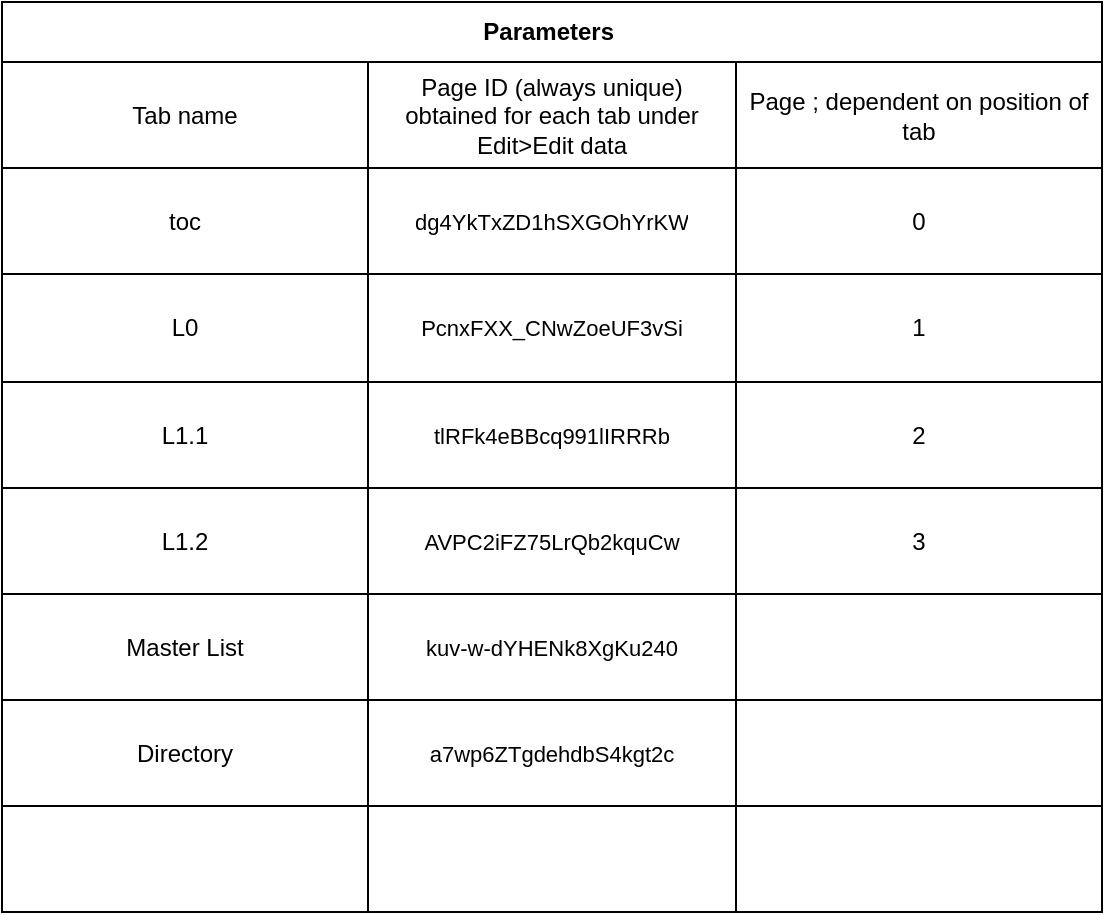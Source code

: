 <mxfile version="14.6.6" type="github" pages="6">
  <diagram id="dg4YkTxZD1hSXGOhYrKW" name="toc">
    <mxGraphModel dx="1422" dy="762" grid="1" gridSize="10" guides="1" tooltips="1" connect="1" arrows="1" fold="1" page="1" pageScale="1" pageWidth="850" pageHeight="1100" math="0" shadow="0">
      <root>
        <mxCell id="KRRu6SAy1QjtI0LFohUm-0" />
        <mxCell id="KRRu6SAy1QjtI0LFohUm-1" parent="KRRu6SAy1QjtI0LFohUm-0" />
        <mxCell id="KRRu6SAy1QjtI0LFohUm-2" value="Parameters&amp;nbsp;" style="shape=table;html=1;whiteSpace=wrap;startSize=30;container=1;collapsible=0;childLayout=tableLayout;fontStyle=1;align=center;" parent="KRRu6SAy1QjtI0LFohUm-1" vertex="1">
          <mxGeometry x="70" y="60" width="550" height="455" as="geometry" />
        </mxCell>
        <mxCell id="cISerDiGYAjY79jF5-bJ-0" style="shape=partialRectangle;html=1;whiteSpace=wrap;collapsible=0;dropTarget=0;pointerEvents=0;fillColor=none;top=0;left=0;bottom=0;right=0;points=[[0,0.5],[1,0.5]];portConstraint=eastwest;" parent="KRRu6SAy1QjtI0LFohUm-2" vertex="1">
          <mxGeometry y="30" width="550" height="53" as="geometry" />
        </mxCell>
        <mxCell id="cISerDiGYAjY79jF5-bJ-1" value="Tab name" style="shape=partialRectangle;html=1;whiteSpace=wrap;connectable=0;fillColor=none;top=0;left=0;bottom=0;right=0;overflow=hidden;" parent="cISerDiGYAjY79jF5-bJ-0" vertex="1">
          <mxGeometry width="183" height="53" as="geometry" />
        </mxCell>
        <mxCell id="cISerDiGYAjY79jF5-bJ-2" value="Page ID (always unique)&lt;br&gt;obtained for each tab under Edit&amp;gt;Edit data" style="shape=partialRectangle;html=1;whiteSpace=wrap;connectable=0;fillColor=none;top=0;left=0;bottom=0;right=0;overflow=hidden;" parent="cISerDiGYAjY79jF5-bJ-0" vertex="1">
          <mxGeometry x="183" width="184" height="53" as="geometry" />
        </mxCell>
        <mxCell id="cISerDiGYAjY79jF5-bJ-3" value="Page ; dependent on position of tab" style="shape=partialRectangle;html=1;whiteSpace=wrap;connectable=0;fillColor=none;top=0;left=0;bottom=0;right=0;overflow=hidden;" parent="cISerDiGYAjY79jF5-bJ-0" vertex="1">
          <mxGeometry x="367" width="183" height="53" as="geometry" />
        </mxCell>
        <mxCell id="KRRu6SAy1QjtI0LFohUm-3" value="" style="shape=partialRectangle;html=1;whiteSpace=wrap;collapsible=0;dropTarget=0;pointerEvents=0;fillColor=none;top=0;left=0;bottom=0;right=0;points=[[0,0.5],[1,0.5]];portConstraint=eastwest;" parent="KRRu6SAy1QjtI0LFohUm-2" vertex="1">
          <mxGeometry y="83" width="550" height="53" as="geometry" />
        </mxCell>
        <mxCell id="KRRu6SAy1QjtI0LFohUm-4" value="" style="shape=partialRectangle;html=1;whiteSpace=wrap;connectable=0;fillColor=none;top=0;left=0;bottom=0;right=0;overflow=hidden;" parent="KRRu6SAy1QjtI0LFohUm-3" vertex="1">
          <mxGeometry width="183" height="53" as="geometry" />
        </mxCell>
        <mxCell id="KRRu6SAy1QjtI0LFohUm-5" value="&lt;span style=&quot;font-family: &amp;#34;helvetica&amp;#34; , &amp;#34;arial&amp;#34; , sans-serif ; font-size: 11px ; background-color: rgb(255 , 255 , 255)&quot;&gt;dg4YkTxZD1hSXGOhYrKW&lt;/span&gt;" style="shape=partialRectangle;html=1;whiteSpace=wrap;connectable=0;fillColor=none;top=0;left=0;bottom=0;right=0;overflow=hidden;" parent="KRRu6SAy1QjtI0LFohUm-3" vertex="1">
          <mxGeometry x="183" width="184" height="53" as="geometry" />
        </mxCell>
        <mxCell id="KRRu6SAy1QjtI0LFohUm-6" value="" style="shape=partialRectangle;html=1;whiteSpace=wrap;connectable=0;fillColor=none;top=0;left=0;bottom=0;right=0;overflow=hidden;" parent="KRRu6SAy1QjtI0LFohUm-3" vertex="1">
          <mxGeometry x="367" width="183" height="53" as="geometry" />
        </mxCell>
        <mxCell id="KRRu6SAy1QjtI0LFohUm-7" value="" style="shape=partialRectangle;html=1;whiteSpace=wrap;collapsible=0;dropTarget=0;pointerEvents=0;fillColor=none;top=0;left=0;bottom=0;right=0;points=[[0,0.5],[1,0.5]];portConstraint=eastwest;" parent="KRRu6SAy1QjtI0LFohUm-2" vertex="1">
          <mxGeometry y="136" width="550" height="54" as="geometry" />
        </mxCell>
        <mxCell id="KRRu6SAy1QjtI0LFohUm-8" value="L0" style="shape=partialRectangle;html=1;whiteSpace=wrap;connectable=0;fillColor=none;top=0;left=0;bottom=0;right=0;overflow=hidden;" parent="KRRu6SAy1QjtI0LFohUm-7" vertex="1">
          <mxGeometry width="183" height="54" as="geometry" />
        </mxCell>
        <mxCell id="KRRu6SAy1QjtI0LFohUm-9" value="&lt;span style=&quot;font-family: &amp;#34;helvetica&amp;#34; , &amp;#34;arial&amp;#34; , sans-serif ; font-size: 11px ; background-color: rgb(255 , 255 , 255)&quot;&gt;PcnxFXX_CNwZoeUF3vSi&lt;/span&gt;" style="shape=partialRectangle;html=1;whiteSpace=wrap;connectable=0;fillColor=none;top=0;left=0;bottom=0;right=0;overflow=hidden;" parent="KRRu6SAy1QjtI0LFohUm-7" vertex="1">
          <mxGeometry x="183" width="184" height="54" as="geometry" />
        </mxCell>
        <mxCell id="KRRu6SAy1QjtI0LFohUm-10" value="1" style="shape=partialRectangle;html=1;whiteSpace=wrap;connectable=0;fillColor=none;top=0;left=0;bottom=0;right=0;overflow=hidden;" parent="KRRu6SAy1QjtI0LFohUm-7" vertex="1">
          <mxGeometry x="367" width="183" height="54" as="geometry" />
        </mxCell>
        <mxCell id="KRRu6SAy1QjtI0LFohUm-11" value="" style="shape=partialRectangle;html=1;whiteSpace=wrap;collapsible=0;dropTarget=0;pointerEvents=0;fillColor=none;top=0;left=0;bottom=0;right=0;points=[[0,0.5],[1,0.5]];portConstraint=eastwest;" parent="KRRu6SAy1QjtI0LFohUm-2" vertex="1">
          <mxGeometry y="190" width="550" height="53" as="geometry" />
        </mxCell>
        <mxCell id="KRRu6SAy1QjtI0LFohUm-12" value="L1.1" style="shape=partialRectangle;html=1;whiteSpace=wrap;connectable=0;fillColor=none;top=0;left=0;bottom=0;right=0;overflow=hidden;" parent="KRRu6SAy1QjtI0LFohUm-11" vertex="1">
          <mxGeometry width="183" height="53" as="geometry" />
        </mxCell>
        <mxCell id="KRRu6SAy1QjtI0LFohUm-13" value="&lt;span style=&quot;font-family: &amp;#34;helvetica&amp;#34; , &amp;#34;arial&amp;#34; , sans-serif ; font-size: 11px ; background-color: rgb(255 , 255 , 255)&quot;&gt;tlRFk4eBBcq991lIRRRb&lt;/span&gt;" style="shape=partialRectangle;html=1;whiteSpace=wrap;connectable=0;fillColor=none;top=0;left=0;bottom=0;right=0;overflow=hidden;" parent="KRRu6SAy1QjtI0LFohUm-11" vertex="1">
          <mxGeometry x="183" width="184" height="53" as="geometry" />
        </mxCell>
        <mxCell id="KRRu6SAy1QjtI0LFohUm-14" value="2" style="shape=partialRectangle;html=1;whiteSpace=wrap;connectable=0;fillColor=none;top=0;left=0;bottom=0;right=0;overflow=hidden;" parent="KRRu6SAy1QjtI0LFohUm-11" vertex="1">
          <mxGeometry x="367" width="183" height="53" as="geometry" />
        </mxCell>
        <mxCell id="1R6r8obgaOjEyYwUS1sF-0" style="shape=partialRectangle;html=1;whiteSpace=wrap;collapsible=0;dropTarget=0;pointerEvents=0;fillColor=none;top=0;left=0;bottom=0;right=0;points=[[0,0.5],[1,0.5]];portConstraint=eastwest;" parent="KRRu6SAy1QjtI0LFohUm-2" vertex="1">
          <mxGeometry y="243" width="550" height="53" as="geometry" />
        </mxCell>
        <mxCell id="1R6r8obgaOjEyYwUS1sF-1" value="L1.2" style="shape=partialRectangle;html=1;whiteSpace=wrap;connectable=0;fillColor=none;top=0;left=0;bottom=0;right=0;overflow=hidden;" parent="1R6r8obgaOjEyYwUS1sF-0" vertex="1">
          <mxGeometry width="183" height="53" as="geometry" />
        </mxCell>
        <mxCell id="1R6r8obgaOjEyYwUS1sF-2" value="&lt;span style=&quot;font-family: &amp;#34;helvetica&amp;#34; , &amp;#34;arial&amp;#34; , sans-serif ; font-size: 11px ; background-color: rgb(255 , 255 , 255)&quot;&gt;AVPC2iFZ75LrQb2kquCw&lt;/span&gt;" style="shape=partialRectangle;html=1;whiteSpace=wrap;connectable=0;fillColor=none;top=0;left=0;bottom=0;right=0;overflow=hidden;" parent="1R6r8obgaOjEyYwUS1sF-0" vertex="1">
          <mxGeometry x="183" width="184" height="53" as="geometry" />
        </mxCell>
        <mxCell id="1R6r8obgaOjEyYwUS1sF-3" value="3" style="shape=partialRectangle;html=1;whiteSpace=wrap;connectable=0;fillColor=none;top=0;left=0;bottom=0;right=0;overflow=hidden;" parent="1R6r8obgaOjEyYwUS1sF-0" vertex="1">
          <mxGeometry x="367" width="183" height="53" as="geometry" />
        </mxCell>
        <mxCell id="1R6r8obgaOjEyYwUS1sF-12" style="shape=partialRectangle;html=1;whiteSpace=wrap;collapsible=0;dropTarget=0;pointerEvents=0;fillColor=none;top=0;left=0;bottom=0;right=0;points=[[0,0.5],[1,0.5]];portConstraint=eastwest;" parent="KRRu6SAy1QjtI0LFohUm-2" vertex="1">
          <mxGeometry y="296" width="550" height="53" as="geometry" />
        </mxCell>
        <mxCell id="1R6r8obgaOjEyYwUS1sF-13" value="Master List" style="shape=partialRectangle;html=1;whiteSpace=wrap;connectable=0;fillColor=none;top=0;left=0;bottom=0;right=0;overflow=hidden;" parent="1R6r8obgaOjEyYwUS1sF-12" vertex="1">
          <mxGeometry width="183" height="53" as="geometry" />
        </mxCell>
        <mxCell id="1R6r8obgaOjEyYwUS1sF-14" value="&lt;span style=&quot;font-family: &amp;#34;helvetica&amp;#34; , &amp;#34;arial&amp;#34; , sans-serif ; font-size: 11px ; background-color: rgb(255 , 255 , 255)&quot;&gt;kuv-w-dYHENk8XgKu240&lt;/span&gt;" style="shape=partialRectangle;html=1;whiteSpace=wrap;connectable=0;fillColor=none;top=0;left=0;bottom=0;right=0;overflow=hidden;" parent="1R6r8obgaOjEyYwUS1sF-12" vertex="1">
          <mxGeometry x="183" width="184" height="53" as="geometry" />
        </mxCell>
        <mxCell id="1R6r8obgaOjEyYwUS1sF-15" style="shape=partialRectangle;html=1;whiteSpace=wrap;connectable=0;fillColor=none;top=0;left=0;bottom=0;right=0;overflow=hidden;" parent="1R6r8obgaOjEyYwUS1sF-12" vertex="1">
          <mxGeometry x="367" width="183" height="53" as="geometry" />
        </mxCell>
        <mxCell id="1R6r8obgaOjEyYwUS1sF-8" style="shape=partialRectangle;html=1;whiteSpace=wrap;collapsible=0;dropTarget=0;pointerEvents=0;fillColor=none;top=0;left=0;bottom=0;right=0;points=[[0,0.5],[1,0.5]];portConstraint=eastwest;" parent="KRRu6SAy1QjtI0LFohUm-2" vertex="1">
          <mxGeometry y="349" width="550" height="53" as="geometry" />
        </mxCell>
        <mxCell id="1R6r8obgaOjEyYwUS1sF-9" value="Directory" style="shape=partialRectangle;html=1;whiteSpace=wrap;connectable=0;fillColor=none;top=0;left=0;bottom=0;right=0;overflow=hidden;" parent="1R6r8obgaOjEyYwUS1sF-8" vertex="1">
          <mxGeometry width="183" height="53" as="geometry" />
        </mxCell>
        <mxCell id="1R6r8obgaOjEyYwUS1sF-10" value="&lt;span style=&quot;font-family: &amp;#34;helvetica&amp;#34; , &amp;#34;arial&amp;#34; , sans-serif ; font-size: 11px ; background-color: rgb(255 , 255 , 255)&quot;&gt;a7wp6ZTgdehdbS4kgt2c&lt;/span&gt;" style="shape=partialRectangle;html=1;whiteSpace=wrap;connectable=0;fillColor=none;top=0;left=0;bottom=0;right=0;overflow=hidden;" parent="1R6r8obgaOjEyYwUS1sF-8" vertex="1">
          <mxGeometry x="183" width="184" height="53" as="geometry" />
        </mxCell>
        <mxCell id="1R6r8obgaOjEyYwUS1sF-11" style="shape=partialRectangle;html=1;whiteSpace=wrap;connectable=0;fillColor=none;top=0;left=0;bottom=0;right=0;overflow=hidden;" parent="1R6r8obgaOjEyYwUS1sF-8" vertex="1">
          <mxGeometry x="367" width="183" height="53" as="geometry" />
        </mxCell>
        <mxCell id="1R6r8obgaOjEyYwUS1sF-4" style="shape=partialRectangle;html=1;whiteSpace=wrap;collapsible=0;dropTarget=0;pointerEvents=0;fillColor=none;top=0;left=0;bottom=0;right=0;points=[[0,0.5],[1,0.5]];portConstraint=eastwest;" parent="KRRu6SAy1QjtI0LFohUm-2" vertex="1">
          <mxGeometry y="402" width="550" height="53" as="geometry" />
        </mxCell>
        <mxCell id="1R6r8obgaOjEyYwUS1sF-5" style="shape=partialRectangle;html=1;whiteSpace=wrap;connectable=0;fillColor=none;top=0;left=0;bottom=0;right=0;overflow=hidden;" parent="1R6r8obgaOjEyYwUS1sF-4" vertex="1">
          <mxGeometry width="183" height="53" as="geometry" />
        </mxCell>
        <mxCell id="1R6r8obgaOjEyYwUS1sF-6" style="shape=partialRectangle;html=1;whiteSpace=wrap;connectable=0;fillColor=none;top=0;left=0;bottom=0;right=0;overflow=hidden;" parent="1R6r8obgaOjEyYwUS1sF-4" vertex="1">
          <mxGeometry x="183" width="184" height="53" as="geometry" />
        </mxCell>
        <mxCell id="1R6r8obgaOjEyYwUS1sF-7" style="shape=partialRectangle;html=1;whiteSpace=wrap;connectable=0;fillColor=none;top=0;left=0;bottom=0;right=0;overflow=hidden;" parent="1R6r8obgaOjEyYwUS1sF-4" vertex="1">
          <mxGeometry x="367" width="183" height="53" as="geometry" />
        </mxCell>
        <mxCell id="cISerDiGYAjY79jF5-bJ-4" value="toc" style="shape=partialRectangle;html=1;whiteSpace=wrap;connectable=0;fillColor=none;top=0;left=0;bottom=0;right=0;overflow=hidden;" parent="KRRu6SAy1QjtI0LFohUm-1" vertex="1">
          <mxGeometry x="70" y="143" width="183" height="53" as="geometry" />
        </mxCell>
        <mxCell id="cISerDiGYAjY79jF5-bJ-6" value="0" style="shape=partialRectangle;html=1;whiteSpace=wrap;connectable=0;fillColor=none;top=0;left=0;bottom=0;right=0;overflow=hidden;" parent="KRRu6SAy1QjtI0LFohUm-1" vertex="1">
          <mxGeometry x="437" y="143" width="183" height="53" as="geometry" />
        </mxCell>
      </root>
    </mxGraphModel>
  </diagram>
  <diagram id="PcnxFXX_CNwZoeUF3vSi" name="L0">
    <mxGraphModel dx="1422" dy="762" grid="1" gridSize="10" guides="1" tooltips="1" connect="1" arrows="1" fold="1" page="1" pageScale="1" pageWidth="850" pageHeight="1100" math="0" shadow="0">
      <root>
        <mxCell id="0" />
        <mxCell id="1" parent="0" />
        <mxCell id="pNShpFAwl8dIeted-IlI-3" style="edgeStyle=orthogonalEdgeStyle;rounded=0;orthogonalLoop=1;jettySize=auto;html=1;exitX=1;exitY=0.5;exitDx=0;exitDy=0;entryX=0;entryY=0.5;entryDx=0;entryDy=0;" parent="1" source="uusVccapUz49x9VZ_Bbk-1" target="uusVccapUz49x9VZ_Bbk-2" edge="1">
          <mxGeometry relative="1" as="geometry" />
        </mxCell>
        <mxCell id="uusVccapUz49x9VZ_Bbk-1" value="COHORT&lt;br&gt;DATA ENTRY" style="rounded=0;whiteSpace=wrap;html=1;" parent="1" vertex="1">
          <mxGeometry x="40" y="90" width="120" height="60" as="geometry" />
        </mxCell>
        <mxCell id="pNShpFAwl8dIeted-IlI-4" style="edgeStyle=orthogonalEdgeStyle;rounded=0;orthogonalLoop=1;jettySize=auto;html=1;exitX=0.5;exitY=1;exitDx=0;exitDy=0;" parent="1" source="uusVccapUz49x9VZ_Bbk-2" target="uusVccapUz49x9VZ_Bbk-4" edge="1">
          <mxGeometry relative="1" as="geometry" />
        </mxCell>
        <mxCell id="uusVccapUz49x9VZ_Bbk-2" value="REDCAP" style="rounded=0;whiteSpace=wrap;html=1;" parent="1" vertex="1">
          <mxGeometry x="325" y="90" width="120" height="60" as="geometry" />
        </mxCell>
        <mxCell id="uusVccapUz49x9VZ_Bbk-3" value="COHORT&lt;br&gt;DATA MANAGER" style="rounded=0;whiteSpace=wrap;html=1;" parent="1" vertex="1">
          <mxGeometry x="590" y="90" width="120" height="60" as="geometry" />
        </mxCell>
        <mxCell id="pNShpFAwl8dIeted-IlI-5" style="edgeStyle=orthogonalEdgeStyle;rounded=0;orthogonalLoop=1;jettySize=auto;html=1;exitX=0.5;exitY=1;exitDx=0;exitDy=0;entryX=0.5;entryY=0;entryDx=0;entryDy=0;" parent="1" source="uusVccapUz49x9VZ_Bbk-4" target="uusVccapUz49x9VZ_Bbk-12" edge="1">
          <mxGeometry relative="1" as="geometry" />
        </mxCell>
        <mxCell id="uusVccapUz49x9VZ_Bbk-4" value="NCP" style="rounded=0;whiteSpace=wrap;html=1;" parent="1" vertex="1">
          <mxGeometry x="325" y="250" width="120" height="60" as="geometry" />
        </mxCell>
        <mxCell id="uusVccapUz49x9VZ_Bbk-6" value="" style="endArrow=classic;html=1;entryX=1;entryY=0.5;entryDx=0;entryDy=0;exitX=0;exitY=0.5;exitDx=0;exitDy=0;" parent="1" source="uusVccapUz49x9VZ_Bbk-3" target="uusVccapUz49x9VZ_Bbk-2" edge="1">
          <mxGeometry width="50" height="50" relative="1" as="geometry">
            <mxPoint x="445" y="119.5" as="sourcePoint" />
            <mxPoint x="585" y="120" as="targetPoint" />
            <Array as="points">
              <mxPoint x="485" y="119.5" />
            </Array>
          </mxGeometry>
        </mxCell>
        <mxCell id="uusVccapUz49x9VZ_Bbk-9" value="verifies uploaded data and set to complete" style="text;html=1;strokeColor=none;fillColor=none;align=center;verticalAlign=middle;whiteSpace=wrap;rounded=0;" parent="1" vertex="1">
          <mxGeometry x="460" y="80" width="110" height="40" as="geometry" />
        </mxCell>
        <mxCell id="uusVccapUz49x9VZ_Bbk-10" value="downloads complete records" style="text;html=1;strokeColor=none;fillColor=none;align=center;verticalAlign=middle;whiteSpace=wrap;rounded=0;" parent="1" vertex="1">
          <mxGeometry x="380" y="170" width="90" height="40" as="geometry" />
        </mxCell>
        <mxCell id="uusVccapUz49x9VZ_Bbk-11" value="&lt;h1&gt;SURVEY DATA FLOW OVERVIEW&lt;/h1&gt;" style="text;html=1;strokeColor=none;fillColor=none;spacing=5;spacingTop=-20;whiteSpace=wrap;overflow=hidden;rounded=0;" parent="1" vertex="1">
          <mxGeometry x="10" y="20" width="420" height="40" as="geometry" />
        </mxCell>
        <mxCell id="uusVccapUz49x9VZ_Bbk-12" value="PROCESS AND CLEAN DATA" style="ellipse;whiteSpace=wrap;html=1;" parent="1" vertex="1">
          <mxGeometry x="325" y="390" width="120" height="80" as="geometry" />
        </mxCell>
        <mxCell id="uusVccapUz49x9VZ_Bbk-14" value="" style="edgeStyle=segmentEdgeStyle;endArrow=classic;html=1;exitX=1;exitY=0.5;exitDx=0;exitDy=0;entryX=0.5;entryY=1;entryDx=0;entryDy=0;" parent="1" source="uusVccapUz49x9VZ_Bbk-12" target="uusVccapUz49x9VZ_Bbk-3" edge="1">
          <mxGeometry width="50" height="50" relative="1" as="geometry">
            <mxPoint x="460" y="430" as="sourcePoint" />
            <mxPoint x="640" y="165" as="targetPoint" />
            <Array as="points">
              <mxPoint x="650" y="430" />
            </Array>
          </mxGeometry>
        </mxCell>
        <mxCell id="uusVccapUz49x9VZ_Bbk-15" value="deliver data" style="text;html=1;strokeColor=none;fillColor=none;align=center;verticalAlign=middle;whiteSpace=wrap;rounded=0;" parent="1" vertex="1">
          <mxGeometry x="560" y="400" width="80" height="20" as="geometry" />
        </mxCell>
        <mxCell id="uusVccapUz49x9VZ_Bbk-8" value="uploads data" style="text;html=1;strokeColor=none;fillColor=none;align=center;verticalAlign=middle;whiteSpace=wrap;rounded=0;" parent="1" vertex="1">
          <mxGeometry x="170" y="70" width="130" height="40" as="geometry" />
        </mxCell>
      </root>
    </mxGraphModel>
  </diagram>
  <diagram id="tlRFk4eBBcq991lIRRRb" name="L1.1">
    <mxGraphModel dx="1422" dy="706" grid="1" gridSize="10" guides="1" tooltips="1" connect="1" arrows="1" fold="1" page="1" pageScale="1" pageWidth="850" pageHeight="1100" math="0" shadow="0">
      <root>
        <mxCell id="GkddmLI8EC2VOJqqOEWd-0" />
        <mxCell id="GkddmLI8EC2VOJqqOEWd-1" parent="GkddmLI8EC2VOJqqOEWd-0" />
        <mxCell id="Gywfy5y8vlL0Gi9B_FIE-8" style="edgeStyle=orthogonalEdgeStyle;rounded=0;orthogonalLoop=1;jettySize=auto;html=1;exitX=1;exitY=0.5;exitDx=0;exitDy=0;entryX=0;entryY=0.5;entryDx=0;entryDy=0;" parent="GkddmLI8EC2VOJqqOEWd-1" source="GkddmLI8EC2VOJqqOEWd-2" target="GkddmLI8EC2VOJqqOEWd-3" edge="1">
          <mxGeometry relative="1" as="geometry" />
        </mxCell>
        <mxCell id="GkddmLI8EC2VOJqqOEWd-2" value="REDCap" style="rounded=0;whiteSpace=wrap;html=1;fillColor=#dae8fc;strokeColor=#6c8ebf;" parent="GkddmLI8EC2VOJqqOEWd-1" vertex="1">
          <mxGeometry x="303.5" y="355" width="95" height="60" as="geometry" />
        </mxCell>
        <mxCell id="6ukKe8o3sjgrk8XKY5XH-0" style="edgeStyle=orthogonalEdgeStyle;rounded=0;orthogonalLoop=1;jettySize=auto;html=1;exitX=0.5;exitY=1;exitDx=0;exitDy=0;entryX=0.5;entryY=0;entryDx=0;entryDy=0;" parent="GkddmLI8EC2VOJqqOEWd-1" source="GkddmLI8EC2VOJqqOEWd-3" target="GkddmLI8EC2VOJqqOEWd-38" edge="1">
          <mxGeometry relative="1" as="geometry" />
        </mxCell>
        <mxCell id="GkddmLI8EC2VOJqqOEWd-3" value="DATA MANAGER" style="rounded=0;whiteSpace=wrap;html=1;fillColor=#d5e8d4;strokeColor=#82b366;" parent="GkddmLI8EC2VOJqqOEWd-1" vertex="1">
          <mxGeometry x="493.5" y="355" width="120" height="60" as="geometry" />
        </mxCell>
        <mxCell id="GkddmLI8EC2VOJqqOEWd-6" value="" style="edgeStyle=orthogonalEdgeStyle;rounded=0;orthogonalLoop=1;jettySize=auto;html=1;exitX=0.5;exitY=1;exitDx=0;exitDy=0;entryX=0.25;entryY=0;entryDx=0;entryDy=0;" parent="GkddmLI8EC2VOJqqOEWd-1" source="GkddmLI8EC2VOJqqOEWd-26" target="GkddmLI8EC2VOJqqOEWd-2" edge="1">
          <mxGeometry relative="1" as="geometry">
            <mxPoint x="213.5" y="245" as="sourcePoint" />
            <mxPoint x="333.5" y="335" as="targetPoint" />
            <Array as="points">
              <mxPoint x="212.5" y="300" />
              <mxPoint x="327.5" y="300" />
            </Array>
          </mxGeometry>
        </mxCell>
        <mxCell id="GkddmLI8EC2VOJqqOEWd-7" value="sent data" style="text;html=1;strokeColor=none;fillColor=none;align=center;verticalAlign=middle;whiteSpace=wrap;rounded=0;" parent="GkddmLI8EC2VOJqqOEWd-1" vertex="1">
          <mxGeometry x="43.5" y="425" width="80" height="40" as="geometry" />
        </mxCell>
        <mxCell id="GkddmLI8EC2VOJqqOEWd-8" value="&lt;h1&gt;DATA FLOW PER COHORT&lt;/h1&gt;" style="text;html=1;strokeColor=none;fillColor=none;spacing=5;spacingTop=-20;whiteSpace=wrap;overflow=hidden;rounded=0;" parent="GkddmLI8EC2VOJqqOEWd-1" vertex="1">
          <mxGeometry x="10" y="10" width="350" height="40" as="geometry" />
        </mxCell>
        <mxCell id="GkddmLI8EC2VOJqqOEWd-9" value="verification of data" style="text;html=1;strokeColor=none;fillColor=none;align=center;verticalAlign=middle;whiteSpace=wrap;rounded=0;" parent="GkddmLI8EC2VOJqqOEWd-1" vertex="1">
          <mxGeometry x="563.5" y="445" width="90" height="20" as="geometry" />
        </mxCell>
        <mxCell id="GkddmLI8EC2VOJqqOEWd-10" value="Are there any issues with the data?" style="rhombus;whiteSpace=wrap;html=1;fillColor=#d5e8d4;strokeColor=#82b366;" parent="GkddmLI8EC2VOJqqOEWd-1" vertex="1">
          <mxGeometry x="729.5" y="480" width="110" height="90" as="geometry" />
        </mxCell>
        <mxCell id="GkddmLI8EC2VOJqqOEWd-11" value="Yes" style="text;html=1;strokeColor=none;fillColor=none;align=center;verticalAlign=middle;whiteSpace=wrap;rounded=0;" parent="GkddmLI8EC2VOJqqOEWd-1" vertex="1">
          <mxGeometry x="793.5" y="415" width="40" height="20" as="geometry" />
        </mxCell>
        <mxCell id="Xr-ZzOGrSuQ9R7vMshU8-1" style="edgeStyle=orthogonalEdgeStyle;rounded=0;orthogonalLoop=1;jettySize=auto;html=1;exitX=0;exitY=0.5;exitDx=0;exitDy=0;entryX=1;entryY=0.5;entryDx=0;entryDy=0;" parent="GkddmLI8EC2VOJqqOEWd-1" source="GkddmLI8EC2VOJqqOEWd-12" target="Xr-ZzOGrSuQ9R7vMshU8-0" edge="1">
          <mxGeometry relative="1" as="geometry" />
        </mxCell>
        <mxCell id="GkddmLI8EC2VOJqqOEWd-12" value="open queries in REDCap" style="shape=process;whiteSpace=wrap;html=1;backgroundOutline=1;fillColor=#d5e8d4;strokeColor=#82b366;" parent="GkddmLI8EC2VOJqqOEWd-1" vertex="1">
          <mxGeometry x="680" y="60" width="120" height="60" as="geometry" />
        </mxCell>
        <mxCell id="GkddmLI8EC2VOJqqOEWd-13" value="" style="edgeStyle=segmentEdgeStyle;endArrow=classic;html=1;entryX=0.5;entryY=1;entryDx=0;entryDy=0;exitX=0.5;exitY=0;exitDx=0;exitDy=0;" parent="GkddmLI8EC2VOJqqOEWd-1" source="GkddmLI8EC2VOJqqOEWd-10" target="GkddmLI8EC2VOJqqOEWd-12" edge="1">
          <mxGeometry width="50" height="50" relative="1" as="geometry">
            <mxPoint x="775.5" y="495" as="sourcePoint" />
            <mxPoint x="523.54" y="256.02" as="targetPoint" />
            <Array as="points">
              <mxPoint x="785" y="335" />
              <mxPoint x="740" y="335" />
            </Array>
          </mxGeometry>
        </mxCell>
        <mxCell id="GkddmLI8EC2VOJqqOEWd-14" value="survey data&amp;nbsp;" style="text;html=1;strokeColor=none;fillColor=none;align=center;verticalAlign=middle;whiteSpace=wrap;rounded=0;" parent="GkddmLI8EC2VOJqqOEWd-1" vertex="1">
          <mxGeometry x="408.5" y="395" width="65" height="40" as="geometry" />
        </mxCell>
        <mxCell id="Gywfy5y8vlL0Gi9B_FIE-4" style="edgeStyle=orthogonalEdgeStyle;rounded=0;orthogonalLoop=1;jettySize=auto;html=1;exitX=0.5;exitY=1;exitDx=0;exitDy=0;entryX=0.75;entryY=0;entryDx=0;entryDy=0;" parent="GkddmLI8EC2VOJqqOEWd-1" source="GkddmLI8EC2VOJqqOEWd-15" target="GkddmLI8EC2VOJqqOEWd-2" edge="1">
          <mxGeometry relative="1" as="geometry" />
        </mxCell>
        <mxCell id="GkddmLI8EC2VOJqqOEWd-15" value="Issues Resolved?" style="rhombus;whiteSpace=wrap;html=1;fillColor=#fff2cc;strokeColor=#d6b656;" parent="GkddmLI8EC2VOJqqOEWd-1" vertex="1">
          <mxGeometry x="203.5" y="50" width="80" height="80" as="geometry" />
        </mxCell>
        <mxCell id="GkddmLI8EC2VOJqqOEWd-19" value="update&amp;nbsp; data" style="text;html=1;strokeColor=none;fillColor=none;align=center;verticalAlign=middle;whiteSpace=wrap;rounded=0;" parent="GkddmLI8EC2VOJqqOEWd-1" vertex="1">
          <mxGeometry x="360" y="305" width="130" height="20" as="geometry" />
        </mxCell>
        <mxCell id="Gywfy5y8vlL0Gi9B_FIE-9" style="edgeStyle=orthogonalEdgeStyle;rounded=0;orthogonalLoop=1;jettySize=auto;html=1;exitX=0;exitY=0.5;exitDx=0;exitDy=0;" parent="GkddmLI8EC2VOJqqOEWd-1" source="GkddmLI8EC2VOJqqOEWd-15" target="GkddmLI8EC2VOJqqOEWd-26" edge="1">
          <mxGeometry relative="1" as="geometry">
            <Array as="points" />
          </mxGeometry>
        </mxCell>
        <mxCell id="GkddmLI8EC2VOJqqOEWd-21" value="Yes" style="text;html=1;strokeColor=none;fillColor=none;align=center;verticalAlign=middle;whiteSpace=wrap;rounded=0;" parent="GkddmLI8EC2VOJqqOEWd-1" vertex="1">
          <mxGeometry x="293.5" y="205" width="40" height="20" as="geometry" />
        </mxCell>
        <mxCell id="Gywfy5y8vlL0Gi9B_FIE-0" style="edgeStyle=orthogonalEdgeStyle;rounded=0;orthogonalLoop=1;jettySize=auto;html=1;exitX=0.5;exitY=1;exitDx=0;exitDy=0;entryX=0.5;entryY=0;entryDx=0;entryDy=0;" parent="GkddmLI8EC2VOJqqOEWd-1" source="GkddmLI8EC2VOJqqOEWd-23" target="GkddmLI8EC2VOJqqOEWd-24" edge="1">
          <mxGeometry relative="1" as="geometry" />
        </mxCell>
        <mxCell id="GkddmLI8EC2VOJqqOEWd-23" value="&lt;span&gt;COHORT&lt;/span&gt;&lt;br&gt;&lt;span&gt;DATA ENTRY&lt;/span&gt;" style="rounded=1;whiteSpace=wrap;html=1;fillColor=#fff2cc;strokeColor=#d6b656;" parent="GkddmLI8EC2VOJqqOEWd-1" vertex="1">
          <mxGeometry x="13.5" y="355" width="70" height="60" as="geometry" />
        </mxCell>
        <mxCell id="Gywfy5y8vlL0Gi9B_FIE-1" style="edgeStyle=orthogonalEdgeStyle;rounded=0;orthogonalLoop=1;jettySize=auto;html=1;exitX=0.5;exitY=1;exitDx=0;exitDy=0;entryX=0.5;entryY=0;entryDx=0;entryDy=0;" parent="GkddmLI8EC2VOJqqOEWd-1" source="GkddmLI8EC2VOJqqOEWd-24" target="GkddmLI8EC2VOJqqOEWd-29" edge="1">
          <mxGeometry relative="1" as="geometry" />
        </mxCell>
        <mxCell id="GkddmLI8EC2VOJqqOEWd-24" value="capture data thru eCRF" style="shape=process;whiteSpace=wrap;html=1;backgroundOutline=1;fillColor=#fff2cc;strokeColor=#d6b656;" parent="GkddmLI8EC2VOJqqOEWd-1" vertex="1">
          <mxGeometry x="11" y="495" width="75" height="60" as="geometry" />
        </mxCell>
        <mxCell id="GkddmLI8EC2VOJqqOEWd-25" value="stored data&amp;nbsp; and set form to complete if all data are gathered" style="text;html=1;strokeColor=none;fillColor=none;align=center;verticalAlign=middle;whiteSpace=wrap;rounded=0;" parent="GkddmLI8EC2VOJqqOEWd-1" vertex="1">
          <mxGeometry x="260" y="470" width="80" height="80" as="geometry" />
        </mxCell>
        <mxCell id="GkddmLI8EC2VOJqqOEWd-26" value="Make a note of the issue" style="shape=process;whiteSpace=wrap;html=1;backgroundOutline=1;fillColor=#fff2cc;strokeColor=#d6b656;" parent="GkddmLI8EC2VOJqqOEWd-1" vertex="1">
          <mxGeometry x="11" y="120" width="97.5" height="70" as="geometry" />
        </mxCell>
        <mxCell id="GkddmLI8EC2VOJqqOEWd-28" value="sent data" style="text;html=1;strokeColor=none;fillColor=none;align=center;verticalAlign=middle;whiteSpace=wrap;rounded=0;" parent="GkddmLI8EC2VOJqqOEWd-1" vertex="1">
          <mxGeometry x="43.5" y="565" width="80" height="40" as="geometry" />
        </mxCell>
        <mxCell id="Gywfy5y8vlL0Gi9B_FIE-2" style="edgeStyle=orthogonalEdgeStyle;rounded=0;orthogonalLoop=1;jettySize=auto;html=1;exitX=1;exitY=0.5;exitDx=0;exitDy=0;entryX=0;entryY=0.5;entryDx=0;entryDy=0;" parent="GkddmLI8EC2VOJqqOEWd-1" source="GkddmLI8EC2VOJqqOEWd-29" target="GkddmLI8EC2VOJqqOEWd-30" edge="1">
          <mxGeometry relative="1" as="geometry" />
        </mxCell>
        <mxCell id="GkddmLI8EC2VOJqqOEWd-29" value="run data validation" style="shape=process;whiteSpace=wrap;html=1;backgroundOutline=1;fillColor=#dae8fc;strokeColor=#6c8ebf;" parent="GkddmLI8EC2VOJqqOEWd-1" vertex="1">
          <mxGeometry x="11" y="635" width="75" height="60" as="geometry" />
        </mxCell>
        <mxCell id="GkddmLI8EC2VOJqqOEWd-30" value="Pass data validation?" style="rhombus;whiteSpace=wrap;html=1;fillColor=#dae8fc;strokeColor=#6c8ebf;" parent="GkddmLI8EC2VOJqqOEWd-1" vertex="1">
          <mxGeometry x="193.5" y="620" width="100" height="90" as="geometry" />
        </mxCell>
        <mxCell id="GkddmLI8EC2VOJqqOEWd-32" value="Yes" style="text;html=1;strokeColor=none;fillColor=none;align=center;verticalAlign=middle;whiteSpace=wrap;rounded=0;" parent="GkddmLI8EC2VOJqqOEWd-1" vertex="1">
          <mxGeometry x="328.5" y="675" width="40" height="20" as="geometry" />
        </mxCell>
        <mxCell id="GkddmLI8EC2VOJqqOEWd-33" value="" style="edgeStyle=segmentEdgeStyle;endArrow=classic;html=1;entryX=1;entryY=0.5;entryDx=0;entryDy=0;exitX=0.5;exitY=0;exitDx=0;exitDy=0;" parent="GkddmLI8EC2VOJqqOEWd-1" source="GkddmLI8EC2VOJqqOEWd-30" target="GkddmLI8EC2VOJqqOEWd-23" edge="1">
          <mxGeometry width="50" height="50" relative="1" as="geometry">
            <mxPoint x="243.5" y="615" as="sourcePoint" />
            <mxPoint x="113.5" y="415" as="targetPoint" />
            <Array as="points">
              <mxPoint x="243.5" y="385" />
            </Array>
          </mxGeometry>
        </mxCell>
        <mxCell id="GkddmLI8EC2VOJqqOEWd-34" value="" style="edgeStyle=segmentEdgeStyle;endArrow=classic;html=1;exitX=1;exitY=0.5;exitDx=0;exitDy=0;entryX=0.25;entryY=1;entryDx=0;entryDy=0;" parent="GkddmLI8EC2VOJqqOEWd-1" source="GkddmLI8EC2VOJqqOEWd-30" target="GkddmLI8EC2VOJqqOEWd-2" edge="1">
          <mxGeometry width="50" height="50" relative="1" as="geometry">
            <mxPoint x="303.5" y="665" as="sourcePoint" />
            <mxPoint x="353.5" y="425" as="targetPoint" />
          </mxGeometry>
        </mxCell>
        <mxCell id="GkddmLI8EC2VOJqqOEWd-35" value="No" style="text;html=1;strokeColor=none;fillColor=none;align=center;verticalAlign=middle;whiteSpace=wrap;rounded=0;" parent="GkddmLI8EC2VOJqqOEWd-1" vertex="1">
          <mxGeometry x="203.5" y="565" width="40" height="20" as="geometry" />
        </mxCell>
        <mxCell id="GkddmLI8EC2VOJqqOEWd-36" value="confirm data" style="text;html=1;strokeColor=none;fillColor=none;align=center;verticalAlign=middle;whiteSpace=wrap;rounded=0;" parent="GkddmLI8EC2VOJqqOEWd-1" vertex="1">
          <mxGeometry x="143.5" y="345" width="80" height="20" as="geometry" />
        </mxCell>
        <mxCell id="Gywfy5y8vlL0Gi9B_FIE-7" style="edgeStyle=orthogonalEdgeStyle;rounded=0;orthogonalLoop=1;jettySize=auto;html=1;exitX=1;exitY=0.5;exitDx=0;exitDy=0;entryX=0;entryY=0.5;entryDx=0;entryDy=0;" parent="GkddmLI8EC2VOJqqOEWd-1" source="GkddmLI8EC2VOJqqOEWd-38" target="GkddmLI8EC2VOJqqOEWd-10" edge="1">
          <mxGeometry relative="1" as="geometry" />
        </mxCell>
        <mxCell id="GkddmLI8EC2VOJqqOEWd-38" value="inspect the data" style="shape=process;whiteSpace=wrap;html=1;backgroundOutline=1;fillColor=#d5e8d4;strokeColor=#82b366;" parent="GkddmLI8EC2VOJqqOEWd-1" vertex="1">
          <mxGeometry x="498.5" y="485" width="110" height="80" as="geometry" />
        </mxCell>
        <mxCell id="GkddmLI8EC2VOJqqOEWd-39" value="No" style="text;html=1;strokeColor=none;fillColor=none;align=center;verticalAlign=middle;whiteSpace=wrap;rounded=0;" parent="GkddmLI8EC2VOJqqOEWd-1" vertex="1">
          <mxGeometry x="743.5" y="585" width="40" height="20" as="geometry" />
        </mxCell>
        <mxCell id="GkddmLI8EC2VOJqqOEWd-41" value="" style="edgeStyle=elbowEdgeStyle;elbow=vertical;endArrow=classic;html=1;entryX=0.75;entryY=1;entryDx=0;entryDy=0;exitX=0.5;exitY=1;exitDx=0;exitDy=0;" parent="GkddmLI8EC2VOJqqOEWd-1" source="GkddmLI8EC2VOJqqOEWd-10" target="GkddmLI8EC2VOJqqOEWd-2" edge="1">
          <mxGeometry width="50" height="50" relative="1" as="geometry">
            <mxPoint x="783.5" y="575" as="sourcePoint" />
            <mxPoint x="383.5" y="425" as="targetPoint" />
            <Array as="points">
              <mxPoint x="543.5" y="655" />
            </Array>
          </mxGeometry>
        </mxCell>
        <mxCell id="GkddmLI8EC2VOJqqOEWd-42" value="lock instruments" style="text;html=1;strokeColor=none;fillColor=none;align=center;verticalAlign=middle;whiteSpace=wrap;rounded=0;" parent="GkddmLI8EC2VOJqqOEWd-1" vertex="1">
          <mxGeometry x="443.5" y="635" width="230" height="20" as="geometry" />
        </mxCell>
        <mxCell id="Xr-ZzOGrSuQ9R7vMshU8-4" style="edgeStyle=orthogonalEdgeStyle;rounded=0;orthogonalLoop=1;jettySize=auto;html=1;exitX=0;exitY=0.5;exitDx=0;exitDy=0;entryX=1;entryY=0.5;entryDx=0;entryDy=0;" parent="GkddmLI8EC2VOJqqOEWd-1" source="Xr-ZzOGrSuQ9R7vMshU8-0" target="GkddmLI8EC2VOJqqOEWd-15" edge="1">
          <mxGeometry relative="1" as="geometry" />
        </mxCell>
        <mxCell id="Xr-ZzOGrSuQ9R7vMshU8-0" value="Liaison officer/data entry to investigate" style="shape=process;whiteSpace=wrap;html=1;backgroundOutline=1;fillColor=#fff2cc;strokeColor=#d6b656;" parent="GkddmLI8EC2VOJqqOEWd-1" vertex="1">
          <mxGeometry x="398.5" y="60" width="120" height="60" as="geometry" />
        </mxCell>
        <mxCell id="Xr-ZzOGrSuQ9R7vMshU8-3" value="send queries to liason officer/data entry&amp;nbsp;" style="text;html=1;strokeColor=none;fillColor=none;align=center;verticalAlign=middle;whiteSpace=wrap;rounded=0;" parent="GkddmLI8EC2VOJqqOEWd-1" vertex="1">
          <mxGeometry x="550" y="40" width="100" height="40" as="geometry" />
        </mxCell>
        <mxCell id="Xr-ZzOGrSuQ9R7vMshU8-5" value="No" style="text;html=1;strokeColor=none;fillColor=none;align=center;verticalAlign=middle;whiteSpace=wrap;rounded=0;" parent="GkddmLI8EC2VOJqqOEWd-1" vertex="1">
          <mxGeometry x="110" y="60" width="83.5" height="20" as="geometry" />
        </mxCell>
      </root>
    </mxGraphModel>
  </diagram>
  <diagram id="AVPC2iFZ75LrQb2kquCw" name="L1.2">
    <mxGraphModel dx="1422" dy="706" grid="1" gridSize="10" guides="1" tooltips="1" connect="1" arrows="1" fold="1" page="1" pageScale="1" pageWidth="850" pageHeight="1100" math="0" shadow="0">
      <root>
        <mxCell id="QY3mYf_DBl7f5EHEKqw6-0" />
        <mxCell id="QY3mYf_DBl7f5EHEKqw6-1" parent="QY3mYf_DBl7f5EHEKqw6-0" />
        <mxCell id="oQkS8Q7yjVcAXt84XDg5-0" style="edgeStyle=orthogonalEdgeStyle;rounded=0;orthogonalLoop=1;jettySize=auto;html=1;exitX=0.5;exitY=1;exitDx=0;exitDy=0;entryX=0.5;entryY=0;entryDx=0;entryDy=0;" parent="QY3mYf_DBl7f5EHEKqw6-1" source="UQFggto1OigCQ2oJXbB6-0" target="UQFggto1OigCQ2oJXbB6-1" edge="1">
          <mxGeometry relative="1" as="geometry" />
        </mxCell>
        <mxCell id="UQFggto1OigCQ2oJXbB6-0" value="REDCAP" style="rounded=0;whiteSpace=wrap;html=1;strokeWidth=1;" parent="QY3mYf_DBl7f5EHEKqw6-1" vertex="1">
          <mxGeometry x="20" y="110" width="120" height="60" as="geometry" />
        </mxCell>
        <mxCell id="oQkS8Q7yjVcAXt84XDg5-1" style="edgeStyle=orthogonalEdgeStyle;rounded=0;orthogonalLoop=1;jettySize=auto;html=1;exitX=1;exitY=0.5;exitDx=0;exitDy=0;entryX=0;entryY=0;entryDx=0;entryDy=65;entryPerimeter=0;" parent="QY3mYf_DBl7f5EHEKqw6-1" source="UQFggto1OigCQ2oJXbB6-1" target="UQFggto1OigCQ2oJXbB6-2" edge="1">
          <mxGeometry relative="1" as="geometry" />
        </mxCell>
        <mxCell id="UQFggto1OigCQ2oJXbB6-1" value="NCP" style="rounded=0;whiteSpace=wrap;html=1;strokeWidth=1;" parent="QY3mYf_DBl7f5EHEKqw6-1" vertex="1">
          <mxGeometry x="20" y="288" width="120" height="60" as="geometry" />
        </mxCell>
        <mxCell id="oQkS8Q7yjVcAXt84XDg5-2" style="edgeStyle=orthogonalEdgeStyle;rounded=0;orthogonalLoop=1;jettySize=auto;html=1;exitX=1;exitY=0.5;exitDx=0;exitDy=0;exitPerimeter=0;entryX=0;entryY=0.5;entryDx=0;entryDy=0;" parent="QY3mYf_DBl7f5EHEKqw6-1" source="UQFggto1OigCQ2oJXbB6-2" target="UQFggto1OigCQ2oJXbB6-9" edge="1">
          <mxGeometry relative="1" as="geometry" />
        </mxCell>
        <mxCell id="oQkS8Q7yjVcAXt84XDg5-3" style="edgeStyle=orthogonalEdgeStyle;rounded=0;orthogonalLoop=1;jettySize=auto;html=1;exitX=0.5;exitY=1;exitDx=0;exitDy=0;exitPerimeter=0;entryX=0.5;entryY=0;entryDx=0;entryDy=0;entryPerimeter=0;" parent="QY3mYf_DBl7f5EHEKqw6-1" source="UQFggto1OigCQ2oJXbB6-2" target="UQFggto1OigCQ2oJXbB6-3" edge="1">
          <mxGeometry relative="1" as="geometry" />
        </mxCell>
        <mxCell id="UQFggto1OigCQ2oJXbB6-2" value="RAW DATA&lt;br&gt;FOLDER" style="shape=card;whiteSpace=wrap;html=1;strokeWidth=1;" parent="QY3mYf_DBl7f5EHEKqw6-1" vertex="1">
          <mxGeometry x="250" y="253" width="80" height="100" as="geometry" />
        </mxCell>
        <mxCell id="oQkS8Q7yjVcAXt84XDg5-4" style="edgeStyle=orthogonalEdgeStyle;rounded=0;orthogonalLoop=1;jettySize=auto;html=1;exitX=1;exitY=0.5;exitDx=0;exitDy=0;exitPerimeter=0;entryX=0;entryY=0.75;entryDx=0;entryDy=0;" parent="QY3mYf_DBl7f5EHEKqw6-1" source="UQFggto1OigCQ2oJXbB6-3" target="UQFggto1OigCQ2oJXbB6-14" edge="1">
          <mxGeometry relative="1" as="geometry" />
        </mxCell>
        <mxCell id="UQFggto1OigCQ2oJXbB6-3" value="CLEANING DATA&lt;br&gt;FOLDER" style="shape=card;whiteSpace=wrap;html=1;strokeWidth=1;" parent="QY3mYf_DBl7f5EHEKqw6-1" vertex="1">
          <mxGeometry x="250" y="465" width="80" height="100" as="geometry" />
        </mxCell>
        <mxCell id="oQkS8Q7yjVcAXt84XDg5-9" style="edgeStyle=orthogonalEdgeStyle;rounded=0;orthogonalLoop=1;jettySize=auto;html=1;exitX=0;exitY=0;exitDx=0;exitDy=65;exitPerimeter=0;entryX=1;entryY=0.5;entryDx=0;entryDy=0;" parent="QY3mYf_DBl7f5EHEKqw6-1" source="UQFggto1OigCQ2oJXbB6-4" target="UQFggto1OigCQ2oJXbB6-28" edge="1">
          <mxGeometry relative="1" as="geometry" />
        </mxCell>
        <mxCell id="oQkS8Q7yjVcAXt84XDg5-10" style="edgeStyle=orthogonalEdgeStyle;rounded=0;orthogonalLoop=1;jettySize=auto;html=1;exitX=0.5;exitY=1;exitDx=0;exitDy=0;exitPerimeter=0;entryX=0.4;entryY=0.1;entryDx=0;entryDy=0;entryPerimeter=0;" parent="QY3mYf_DBl7f5EHEKqw6-1" source="UQFggto1OigCQ2oJXbB6-4" target="UQFggto1OigCQ2oJXbB6-5" edge="1">
          <mxGeometry relative="1" as="geometry" />
        </mxCell>
        <mxCell id="UQFggto1OigCQ2oJXbB6-4" value="DELIVERED DATA&lt;br&gt;FOLDER" style="shape=card;whiteSpace=wrap;html=1;strokeWidth=1;" parent="QY3mYf_DBl7f5EHEKqw6-1" vertex="1">
          <mxGeometry x="500" y="630" width="80" height="100" as="geometry" />
        </mxCell>
        <mxCell id="UQFggto1OigCQ2oJXbB6-5" value="CLOUD STORAGE" style="ellipse;shape=cloud;whiteSpace=wrap;html=1;strokeWidth=1;" parent="QY3mYf_DBl7f5EHEKqw6-1" vertex="1">
          <mxGeometry x="476" y="790" width="160" height="110" as="geometry" />
        </mxCell>
        <mxCell id="UQFggto1OigCQ2oJXbB6-6" value="data download" style="text;html=1;align=center;verticalAlign=middle;resizable=0;points=[];autosize=1;strokeColor=none;" parent="QY3mYf_DBl7f5EHEKqw6-1" vertex="1">
          <mxGeometry x="70" y="220" width="100" height="20" as="geometry" />
        </mxCell>
        <mxCell id="UQFggto1OigCQ2oJXbB6-9" value="Lock downloaded records in REDCap" style="shape=process;whiteSpace=wrap;html=1;backgroundOutline=1;strokeWidth=1;" parent="QY3mYf_DBl7f5EHEKqw6-1" vertex="1">
          <mxGeometry x="400" y="268" width="120" height="70" as="geometry" />
        </mxCell>
        <mxCell id="UQFggto1OigCQ2oJXbB6-10" value="data append" style="text;html=1;strokeColor=none;fillColor=none;align=center;verticalAlign=middle;whiteSpace=wrap;rounded=0;" parent="QY3mYf_DBl7f5EHEKqw6-1" vertex="1">
          <mxGeometry x="150" y="290" width="80" height="20" as="geometry" />
        </mxCell>
        <mxCell id="UQFggto1OigCQ2oJXbB6-13" value="copy raw data" style="text;html=1;align=center;verticalAlign=middle;resizable=0;points=[];autosize=1;strokeColor=none;" parent="QY3mYf_DBl7f5EHEKqw6-1" vertex="1">
          <mxGeometry x="285" y="400" width="90" height="20" as="geometry" />
        </mxCell>
        <mxCell id="oQkS8Q7yjVcAXt84XDg5-5" style="edgeStyle=orthogonalEdgeStyle;rounded=0;orthogonalLoop=1;jettySize=auto;html=1;exitX=1;exitY=0.75;exitDx=0;exitDy=0;entryX=0;entryY=0.5;entryDx=0;entryDy=0;" parent="QY3mYf_DBl7f5EHEKqw6-1" source="UQFggto1OigCQ2oJXbB6-14" target="UQFggto1OigCQ2oJXbB6-19" edge="1">
          <mxGeometry relative="1" as="geometry" />
        </mxCell>
        <mxCell id="UQFggto1OigCQ2oJXbB6-14" value="inspect scripts&lt;br&gt;logic checking scripts" style="shape=process;whiteSpace=wrap;html=1;backgroundOutline=1;strokeWidth=1;" parent="QY3mYf_DBl7f5EHEKqw6-1" vertex="1">
          <mxGeometry x="450" y="485" width="150" height="40" as="geometry" />
        </mxCell>
        <mxCell id="UQFggto1OigCQ2oJXbB6-16" value="" style="edgeStyle=segmentEdgeStyle;endArrow=classic;html=1;entryX=1;entryY=0.5;entryDx=0;entryDy=0;exitX=0.5;exitY=0;exitDx=0;exitDy=0;" parent="QY3mYf_DBl7f5EHEKqw6-1" source="UQFggto1OigCQ2oJXbB6-9" target="UQFggto1OigCQ2oJXbB6-0" edge="1">
          <mxGeometry width="50" height="50" relative="1" as="geometry">
            <mxPoint x="470" y="270" as="sourcePoint" />
            <mxPoint x="160" y="140" as="targetPoint" />
            <Array as="points">
              <mxPoint x="460" y="140" />
            </Array>
          </mxGeometry>
        </mxCell>
        <mxCell id="UQFggto1OigCQ2oJXbB6-17" value="sampaid" style="text;html=1;strokeColor=none;fillColor=none;align=center;verticalAlign=middle;whiteSpace=wrap;rounded=0;" parent="QY3mYf_DBl7f5EHEKqw6-1" vertex="1">
          <mxGeometry x="230" y="150" width="110" height="20" as="geometry" />
        </mxCell>
        <mxCell id="UQFggto1OigCQ2oJXbB6-18" value="cleaning scripts" style="text;html=1;align=center;verticalAlign=middle;resizable=0;points=[];autosize=1;strokeColor=none;" parent="QY3mYf_DBl7f5EHEKqw6-1" vertex="1">
          <mxGeometry x="335" y="480" width="100" height="20" as="geometry" />
        </mxCell>
        <mxCell id="oQkS8Q7yjVcAXt84XDg5-6" style="edgeStyle=orthogonalEdgeStyle;rounded=0;orthogonalLoop=1;jettySize=auto;html=1;exitX=0.5;exitY=1;exitDx=0;exitDy=0;entryX=0.5;entryY=0;entryDx=0;entryDy=0;" parent="QY3mYf_DBl7f5EHEKqw6-1" source="UQFggto1OigCQ2oJXbB6-19" target="UQFggto1OigCQ2oJXbB6-25" edge="1">
          <mxGeometry relative="1" as="geometry" />
        </mxCell>
        <mxCell id="UQFggto1OigCQ2oJXbB6-19" value="Done Cleaning" style="rhombus;whiteSpace=wrap;html=1;strokeWidth=1;" parent="QY3mYf_DBl7f5EHEKqw6-1" vertex="1">
          <mxGeometry x="680" y="475" width="80" height="80" as="geometry" />
        </mxCell>
        <mxCell id="UQFggto1OigCQ2oJXbB6-21" value="" style="edgeStyle=elbowEdgeStyle;elbow=vertical;endArrow=classic;html=1;entryX=0.5;entryY=0;entryDx=0;entryDy=0;exitX=0.5;exitY=0;exitDx=0;exitDy=0;" parent="QY3mYf_DBl7f5EHEKqw6-1" source="UQFggto1OigCQ2oJXbB6-19" target="UQFggto1OigCQ2oJXbB6-14" edge="1">
          <mxGeometry width="50" height="50" relative="1" as="geometry">
            <mxPoint x="720" y="460" as="sourcePoint" />
            <mxPoint x="510" y="470" as="targetPoint" />
            <Array as="points">
              <mxPoint x="740" y="400" />
            </Array>
          </mxGeometry>
        </mxCell>
        <mxCell id="UQFggto1OigCQ2oJXbB6-22" value="No" style="text;html=1;strokeColor=none;fillColor=none;align=center;verticalAlign=middle;whiteSpace=wrap;rounded=0;" parent="QY3mYf_DBl7f5EHEKqw6-1" vertex="1">
          <mxGeometry x="730" y="430" width="40" height="20" as="geometry" />
        </mxCell>
        <mxCell id="UQFggto1OigCQ2oJXbB6-24" value="Yes" style="text;html=1;strokeColor=none;fillColor=none;align=center;verticalAlign=middle;whiteSpace=wrap;rounded=0;" parent="QY3mYf_DBl7f5EHEKqw6-1" vertex="1">
          <mxGeometry x="730" y="580" width="40" height="20" as="geometry" />
        </mxCell>
        <mxCell id="oQkS8Q7yjVcAXt84XDg5-11" style="edgeStyle=orthogonalEdgeStyle;rounded=0;orthogonalLoop=1;jettySize=auto;html=1;exitX=0;exitY=0.5;exitDx=0;exitDy=0;entryX=1;entryY=0.5;entryDx=0;entryDy=0;entryPerimeter=0;" parent="QY3mYf_DBl7f5EHEKqw6-1" source="UQFggto1OigCQ2oJXbB6-25" target="UQFggto1OigCQ2oJXbB6-4" edge="1">
          <mxGeometry relative="1" as="geometry" />
        </mxCell>
        <mxCell id="UQFggto1OigCQ2oJXbB6-25" value="copy cleaned data" style="shape=process;whiteSpace=wrap;html=1;backgroundOutline=1;strokeWidth=1;" parent="QY3mYf_DBl7f5EHEKqw6-1" vertex="1">
          <mxGeometry x="670" y="655" width="100" height="50" as="geometry" />
        </mxCell>
        <mxCell id="UQFggto1OigCQ2oJXbB6-27" value="data append" style="text;html=1;strokeColor=none;fillColor=none;align=center;verticalAlign=middle;whiteSpace=wrap;rounded=0;" parent="QY3mYf_DBl7f5EHEKqw6-1" vertex="1">
          <mxGeometry x="590" y="650" width="80" height="20" as="geometry" />
        </mxCell>
        <mxCell id="UQFggto1OigCQ2oJXbB6-28" value="COHORT DATA MANAGER" style="rounded=1;whiteSpace=wrap;html=1;strokeWidth=1;" parent="QY3mYf_DBl7f5EHEKqw6-1" vertex="1">
          <mxGeometry x="280" y="665" width="120" height="60" as="geometry" />
        </mxCell>
        <mxCell id="UQFggto1OigCQ2oJXbB6-30" value="data delivery" style="text;html=1;strokeColor=none;fillColor=none;align=center;verticalAlign=middle;whiteSpace=wrap;rounded=0;" parent="QY3mYf_DBl7f5EHEKqw6-1" vertex="1">
          <mxGeometry x="410" y="660" width="80" height="20" as="geometry" />
        </mxCell>
        <mxCell id="UQFggto1OigCQ2oJXbB6-32" value="&lt;h1&gt;DATA FLOW Sampa Data Mgmt&lt;br&gt;&lt;/h1&gt;" style="text;html=1;strokeColor=none;fillColor=none;spacing=5;spacingTop=-20;whiteSpace=wrap;overflow=hidden;rounded=0;" parent="QY3mYf_DBl7f5EHEKqw6-1" vertex="1">
          <mxGeometry x="10" y="10" width="430" height="40" as="geometry" />
        </mxCell>
      </root>
    </mxGraphModel>
  </diagram>
  <diagram id="kuv-w-dYHENk8XgKu240" name="Master List">
    <mxGraphModel dx="1422" dy="762" grid="1" gridSize="10" guides="1" tooltips="1" connect="1" arrows="1" fold="1" page="1" pageScale="1" pageWidth="850" pageHeight="1100" math="0" shadow="0">
      <root>
        <mxCell id="lNT357fL0FDsAiQYSLkW-0" />
        <mxCell id="lNT357fL0FDsAiQYSLkW-1" parent="lNT357fL0FDsAiQYSLkW-0" />
        <mxCell id="lNT357fL0FDsAiQYSLkW-2" value="Master List" style="shape=table;startSize=30;container=1;collapsible=1;childLayout=tableLayout;fixedRows=1;rowLines=0;fontStyle=1;align=center;resizeLast=1;" parent="lNT357fL0FDsAiQYSLkW-1" vertex="1">
          <mxGeometry x="560" y="370" width="180" height="130" as="geometry" />
        </mxCell>
        <mxCell id="lNT357fL0FDsAiQYSLkW-3" value="" style="shape=partialRectangle;collapsible=0;dropTarget=0;pointerEvents=0;fillColor=none;top=0;left=0;bottom=1;right=0;points=[[0,0.5],[1,0.5]];portConstraint=eastwest;" parent="lNT357fL0FDsAiQYSLkW-2" vertex="1">
          <mxGeometry y="30" width="180" height="30" as="geometry" />
        </mxCell>
        <mxCell id="lNT357fL0FDsAiQYSLkW-4" value="PK" style="shape=partialRectangle;connectable=0;fillColor=none;top=0;left=0;bottom=0;right=0;fontStyle=1;overflow=hidden;" parent="lNT357fL0FDsAiQYSLkW-3" vertex="1">
          <mxGeometry width="30" height="30" as="geometry" />
        </mxCell>
        <mxCell id="lNT357fL0FDsAiQYSLkW-5" value="sampa_id" style="shape=partialRectangle;connectable=0;fillColor=none;top=0;left=0;bottom=0;right=0;align=left;spacingLeft=6;fontStyle=5;overflow=hidden;" parent="lNT357fL0FDsAiQYSLkW-3" vertex="1">
          <mxGeometry x="30" width="150" height="30" as="geometry" />
        </mxCell>
        <mxCell id="lNT357fL0FDsAiQYSLkW-6" value="" style="shape=partialRectangle;collapsible=0;dropTarget=0;pointerEvents=0;fillColor=none;top=0;left=0;bottom=0;right=0;points=[[0,0.5],[1,0.5]];portConstraint=eastwest;" parent="lNT357fL0FDsAiQYSLkW-2" vertex="1">
          <mxGeometry y="60" width="180" height="30" as="geometry" />
        </mxCell>
        <mxCell id="lNT357fL0FDsAiQYSLkW-7" value="" style="shape=partialRectangle;connectable=0;fillColor=none;top=0;left=0;bottom=0;right=0;editable=1;overflow=hidden;" parent="lNT357fL0FDsAiQYSLkW-6" vertex="1">
          <mxGeometry width="30" height="30" as="geometry" />
        </mxCell>
        <mxCell id="lNT357fL0FDsAiQYSLkW-8" value="orgid" style="shape=partialRectangle;connectable=0;fillColor=none;top=0;left=0;bottom=0;right=0;align=left;spacingLeft=6;overflow=hidden;" parent="lNT357fL0FDsAiQYSLkW-6" vertex="1">
          <mxGeometry x="30" width="150" height="30" as="geometry" />
        </mxCell>
        <mxCell id="lNT357fL0FDsAiQYSLkW-9" value="" style="shape=partialRectangle;collapsible=0;dropTarget=0;pointerEvents=0;fillColor=none;top=0;left=0;bottom=0;right=0;points=[[0,0.5],[1,0.5]];portConstraint=eastwest;" parent="lNT357fL0FDsAiQYSLkW-2" vertex="1">
          <mxGeometry y="90" width="180" height="40" as="geometry" />
        </mxCell>
        <mxCell id="lNT357fL0FDsAiQYSLkW-10" value="" style="shape=partialRectangle;connectable=0;fillColor=none;top=0;left=0;bottom=0;right=0;editable=1;overflow=hidden;" parent="lNT357fL0FDsAiQYSLkW-9" vertex="1">
          <mxGeometry width="30" height="40" as="geometry" />
        </mxCell>
        <mxCell id="lNT357fL0FDsAiQYSLkW-11" value="cohort" style="shape=partialRectangle;connectable=0;fillColor=none;top=0;left=0;bottom=0;right=0;align=left;spacingLeft=6;overflow=hidden;" parent="lNT357fL0FDsAiQYSLkW-9" vertex="1">
          <mxGeometry x="30" width="150" height="40" as="geometry" />
        </mxCell>
        <mxCell id="lNT357fL0FDsAiQYSLkW-12" value="CICADA" style="shape=table;startSize=30;container=1;collapsible=1;childLayout=tableLayout;fixedRows=1;rowLines=0;fontStyle=1;align=center;resizeLast=1;" parent="lNT357fL0FDsAiQYSLkW-1" vertex="1">
          <mxGeometry x="455" y="140" width="180" height="130" as="geometry">
            <mxRectangle x="320" y="300" width="80" height="30" as="alternateBounds" />
          </mxGeometry>
        </mxCell>
        <mxCell id="lNT357fL0FDsAiQYSLkW-13" value="" style="shape=partialRectangle;collapsible=0;dropTarget=0;pointerEvents=0;fillColor=none;top=0;left=0;bottom=1;right=0;points=[[0,0.5],[1,0.5]];portConstraint=eastwest;" parent="lNT357fL0FDsAiQYSLkW-12" vertex="1">
          <mxGeometry y="30" width="180" height="30" as="geometry" />
        </mxCell>
        <mxCell id="lNT357fL0FDsAiQYSLkW-14" value="PK" style="shape=partialRectangle;connectable=0;fillColor=none;top=0;left=0;bottom=0;right=0;fontStyle=1;overflow=hidden;" parent="lNT357fL0FDsAiQYSLkW-13" vertex="1">
          <mxGeometry width="30" height="30" as="geometry" />
        </mxCell>
        <mxCell id="lNT357fL0FDsAiQYSLkW-15" value="sampa_id" style="shape=partialRectangle;connectable=0;fillColor=none;top=0;left=0;bottom=0;right=0;align=left;spacingLeft=6;fontStyle=5;overflow=hidden;" parent="lNT357fL0FDsAiQYSLkW-13" vertex="1">
          <mxGeometry x="30" width="150" height="30" as="geometry" />
        </mxCell>
        <mxCell id="lNT357fL0FDsAiQYSLkW-16" value="" style="shape=partialRectangle;collapsible=0;dropTarget=0;pointerEvents=0;fillColor=none;top=0;left=0;bottom=0;right=0;points=[[0,0.5],[1,0.5]];portConstraint=eastwest;" parent="lNT357fL0FDsAiQYSLkW-12" vertex="1">
          <mxGeometry y="60" width="180" height="30" as="geometry" />
        </mxCell>
        <mxCell id="lNT357fL0FDsAiQYSLkW-17" value="" style="shape=partialRectangle;connectable=0;fillColor=none;top=0;left=0;bottom=0;right=0;editable=1;overflow=hidden;" parent="lNT357fL0FDsAiQYSLkW-16" vertex="1">
          <mxGeometry width="30" height="30" as="geometry" />
        </mxCell>
        <mxCell id="lNT357fL0FDsAiQYSLkW-18" value="orgid" style="shape=partialRectangle;connectable=0;fillColor=none;top=0;left=0;bottom=0;right=0;align=left;spacingLeft=6;overflow=hidden;" parent="lNT357fL0FDsAiQYSLkW-16" vertex="1">
          <mxGeometry x="30" width="150" height="30" as="geometry" />
        </mxCell>
        <mxCell id="lNT357fL0FDsAiQYSLkW-19" value="" style="shape=partialRectangle;collapsible=0;dropTarget=0;pointerEvents=0;fillColor=none;top=0;left=0;bottom=0;right=0;points=[[0,0.5],[1,0.5]];portConstraint=eastwest;" parent="lNT357fL0FDsAiQYSLkW-12" vertex="1">
          <mxGeometry y="90" width="180" height="40" as="geometry" />
        </mxCell>
        <mxCell id="lNT357fL0FDsAiQYSLkW-20" value="" style="shape=partialRectangle;connectable=0;fillColor=none;top=0;left=0;bottom=0;right=0;editable=1;overflow=hidden;" parent="lNT357fL0FDsAiQYSLkW-19" vertex="1">
          <mxGeometry width="30" height="40" as="geometry" />
        </mxCell>
        <mxCell id="lNT357fL0FDsAiQYSLkW-21" value="cohort" style="shape=partialRectangle;connectable=0;fillColor=none;top=0;left=0;bottom=0;right=0;align=left;spacingLeft=6;overflow=hidden;" parent="lNT357fL0FDsAiQYSLkW-19" vertex="1">
          <mxGeometry x="30" width="150" height="40" as="geometry" />
        </mxCell>
        <mxCell id="lNT357fL0FDsAiQYSLkW-22" value="SAM" style="shape=table;startSize=30;container=1;collapsible=1;childLayout=tableLayout;fixedRows=1;rowLines=0;fontStyle=1;align=center;resizeLast=1;" parent="lNT357fL0FDsAiQYSLkW-1" vertex="1">
          <mxGeometry x="235" y="140" width="180" height="130" as="geometry">
            <mxRectangle x="320" y="200" width="60" height="30" as="alternateBounds" />
          </mxGeometry>
        </mxCell>
        <mxCell id="lNT357fL0FDsAiQYSLkW-23" value="" style="shape=partialRectangle;collapsible=0;dropTarget=0;pointerEvents=0;fillColor=none;top=0;left=0;bottom=1;right=0;points=[[0,0.5],[1,0.5]];portConstraint=eastwest;" parent="lNT357fL0FDsAiQYSLkW-22" vertex="1">
          <mxGeometry y="30" width="180" height="30" as="geometry" />
        </mxCell>
        <mxCell id="lNT357fL0FDsAiQYSLkW-24" value="PK" style="shape=partialRectangle;connectable=0;fillColor=none;top=0;left=0;bottom=0;right=0;fontStyle=1;overflow=hidden;" parent="lNT357fL0FDsAiQYSLkW-23" vertex="1">
          <mxGeometry width="30" height="30" as="geometry" />
        </mxCell>
        <mxCell id="lNT357fL0FDsAiQYSLkW-25" value="sampa_id" style="shape=partialRectangle;connectable=0;fillColor=none;top=0;left=0;bottom=0;right=0;align=left;spacingLeft=6;fontStyle=5;overflow=hidden;" parent="lNT357fL0FDsAiQYSLkW-23" vertex="1">
          <mxGeometry x="30" width="150" height="30" as="geometry" />
        </mxCell>
        <mxCell id="lNT357fL0FDsAiQYSLkW-26" value="" style="shape=partialRectangle;collapsible=0;dropTarget=0;pointerEvents=0;fillColor=none;top=0;left=0;bottom=0;right=0;points=[[0,0.5],[1,0.5]];portConstraint=eastwest;" parent="lNT357fL0FDsAiQYSLkW-22" vertex="1">
          <mxGeometry y="60" width="180" height="30" as="geometry" />
        </mxCell>
        <mxCell id="lNT357fL0FDsAiQYSLkW-27" value="" style="shape=partialRectangle;connectable=0;fillColor=none;top=0;left=0;bottom=0;right=0;editable=1;overflow=hidden;" parent="lNT357fL0FDsAiQYSLkW-26" vertex="1">
          <mxGeometry width="30" height="30" as="geometry" />
        </mxCell>
        <mxCell id="lNT357fL0FDsAiQYSLkW-28" value="orgid" style="shape=partialRectangle;connectable=0;fillColor=none;top=0;left=0;bottom=0;right=0;align=left;spacingLeft=6;overflow=hidden;" parent="lNT357fL0FDsAiQYSLkW-26" vertex="1">
          <mxGeometry x="30" width="150" height="30" as="geometry" />
        </mxCell>
        <mxCell id="lNT357fL0FDsAiQYSLkW-29" value="" style="shape=partialRectangle;collapsible=0;dropTarget=0;pointerEvents=0;fillColor=none;top=0;left=0;bottom=0;right=0;points=[[0,0.5],[1,0.5]];portConstraint=eastwest;" parent="lNT357fL0FDsAiQYSLkW-22" vertex="1">
          <mxGeometry y="90" width="180" height="40" as="geometry" />
        </mxCell>
        <mxCell id="lNT357fL0FDsAiQYSLkW-30" value="" style="shape=partialRectangle;connectable=0;fillColor=none;top=0;left=0;bottom=0;right=0;editable=1;overflow=hidden;" parent="lNT357fL0FDsAiQYSLkW-29" vertex="1">
          <mxGeometry width="30" height="40" as="geometry" />
        </mxCell>
        <mxCell id="lNT357fL0FDsAiQYSLkW-31" value="cohort" style="shape=partialRectangle;connectable=0;fillColor=none;top=0;left=0;bottom=0;right=0;align=left;spacingLeft=6;overflow=hidden;" parent="lNT357fL0FDsAiQYSLkW-29" vertex="1">
          <mxGeometry x="30" width="150" height="40" as="geometry" />
        </mxCell>
        <mxCell id="lNT357fL0FDsAiQYSLkW-32" value="DIVIDS" style="shape=table;startSize=30;container=1;collapsible=1;childLayout=tableLayout;fixedRows=1;rowLines=0;fontStyle=1;align=center;resizeLast=1;" parent="lNT357fL0FDsAiQYSLkW-1" vertex="1">
          <mxGeometry x="25" y="140" width="180" height="130" as="geometry" />
        </mxCell>
        <mxCell id="lNT357fL0FDsAiQYSLkW-33" value="" style="shape=partialRectangle;collapsible=0;dropTarget=0;pointerEvents=0;fillColor=none;top=0;left=0;bottom=1;right=0;points=[[0,0.5],[1,0.5]];portConstraint=eastwest;" parent="lNT357fL0FDsAiQYSLkW-32" vertex="1">
          <mxGeometry y="30" width="180" height="30" as="geometry" />
        </mxCell>
        <mxCell id="lNT357fL0FDsAiQYSLkW-34" value="PK" style="shape=partialRectangle;connectable=0;fillColor=none;top=0;left=0;bottom=0;right=0;fontStyle=1;overflow=hidden;" parent="lNT357fL0FDsAiQYSLkW-33" vertex="1">
          <mxGeometry width="30" height="30" as="geometry" />
        </mxCell>
        <mxCell id="lNT357fL0FDsAiQYSLkW-35" value="sampa_id" style="shape=partialRectangle;connectable=0;fillColor=none;top=0;left=0;bottom=0;right=0;align=left;spacingLeft=6;fontStyle=5;overflow=hidden;" parent="lNT357fL0FDsAiQYSLkW-33" vertex="1">
          <mxGeometry x="30" width="150" height="30" as="geometry" />
        </mxCell>
        <mxCell id="lNT357fL0FDsAiQYSLkW-36" value="" style="shape=partialRectangle;collapsible=0;dropTarget=0;pointerEvents=0;fillColor=none;top=0;left=0;bottom=0;right=0;points=[[0,0.5],[1,0.5]];portConstraint=eastwest;" parent="lNT357fL0FDsAiQYSLkW-32" vertex="1">
          <mxGeometry y="60" width="180" height="30" as="geometry" />
        </mxCell>
        <mxCell id="lNT357fL0FDsAiQYSLkW-37" value="" style="shape=partialRectangle;connectable=0;fillColor=none;top=0;left=0;bottom=0;right=0;editable=1;overflow=hidden;" parent="lNT357fL0FDsAiQYSLkW-36" vertex="1">
          <mxGeometry width="30" height="30" as="geometry" />
        </mxCell>
        <mxCell id="lNT357fL0FDsAiQYSLkW-38" value="orgid" style="shape=partialRectangle;connectable=0;fillColor=none;top=0;left=0;bottom=0;right=0;align=left;spacingLeft=6;overflow=hidden;" parent="lNT357fL0FDsAiQYSLkW-36" vertex="1">
          <mxGeometry x="30" width="150" height="30" as="geometry" />
        </mxCell>
        <mxCell id="lNT357fL0FDsAiQYSLkW-39" value="" style="shape=partialRectangle;collapsible=0;dropTarget=0;pointerEvents=0;fillColor=none;top=0;left=0;bottom=0;right=0;points=[[0,0.5],[1,0.5]];portConstraint=eastwest;" parent="lNT357fL0FDsAiQYSLkW-32" vertex="1">
          <mxGeometry y="90" width="180" height="40" as="geometry" />
        </mxCell>
        <mxCell id="lNT357fL0FDsAiQYSLkW-40" value="" style="shape=partialRectangle;connectable=0;fillColor=none;top=0;left=0;bottom=0;right=0;editable=1;overflow=hidden;" parent="lNT357fL0FDsAiQYSLkW-39" vertex="1">
          <mxGeometry width="30" height="40" as="geometry" />
        </mxCell>
        <mxCell id="lNT357fL0FDsAiQYSLkW-41" value="cohort" style="shape=partialRectangle;connectable=0;fillColor=none;top=0;left=0;bottom=0;right=0;align=left;spacingLeft=6;overflow=hidden;" parent="lNT357fL0FDsAiQYSLkW-39" vertex="1">
          <mxGeometry x="30" width="150" height="40" as="geometry" />
        </mxCell>
        <mxCell id="lNT357fL0FDsAiQYSLkW-42" value="STATT" style="shape=table;startSize=30;container=1;collapsible=1;childLayout=tableLayout;fixedRows=1;rowLines=0;fontStyle=1;align=center;resizeLast=1;" parent="lNT357fL0FDsAiQYSLkW-1" vertex="1">
          <mxGeometry x="895" y="140" width="180" height="130" as="geometry" />
        </mxCell>
        <mxCell id="lNT357fL0FDsAiQYSLkW-43" value="" style="shape=partialRectangle;collapsible=0;dropTarget=0;pointerEvents=0;fillColor=none;top=0;left=0;bottom=1;right=0;points=[[0,0.5],[1,0.5]];portConstraint=eastwest;" parent="lNT357fL0FDsAiQYSLkW-42" vertex="1">
          <mxGeometry y="30" width="180" height="30" as="geometry" />
        </mxCell>
        <mxCell id="lNT357fL0FDsAiQYSLkW-44" value="PK" style="shape=partialRectangle;connectable=0;fillColor=none;top=0;left=0;bottom=0;right=0;fontStyle=1;overflow=hidden;" parent="lNT357fL0FDsAiQYSLkW-43" vertex="1">
          <mxGeometry width="30" height="30" as="geometry" />
        </mxCell>
        <mxCell id="lNT357fL0FDsAiQYSLkW-45" value="sampa_id" style="shape=partialRectangle;connectable=0;fillColor=none;top=0;left=0;bottom=0;right=0;align=left;spacingLeft=6;fontStyle=5;overflow=hidden;" parent="lNT357fL0FDsAiQYSLkW-43" vertex="1">
          <mxGeometry x="30" width="150" height="30" as="geometry" />
        </mxCell>
        <mxCell id="lNT357fL0FDsAiQYSLkW-46" value="" style="shape=partialRectangle;collapsible=0;dropTarget=0;pointerEvents=0;fillColor=none;top=0;left=0;bottom=0;right=0;points=[[0,0.5],[1,0.5]];portConstraint=eastwest;" parent="lNT357fL0FDsAiQYSLkW-42" vertex="1">
          <mxGeometry y="60" width="180" height="30" as="geometry" />
        </mxCell>
        <mxCell id="lNT357fL0FDsAiQYSLkW-47" value="" style="shape=partialRectangle;connectable=0;fillColor=none;top=0;left=0;bottom=0;right=0;editable=1;overflow=hidden;" parent="lNT357fL0FDsAiQYSLkW-46" vertex="1">
          <mxGeometry width="30" height="30" as="geometry" />
        </mxCell>
        <mxCell id="lNT357fL0FDsAiQYSLkW-48" value="orgid" style="shape=partialRectangle;connectable=0;fillColor=none;top=0;left=0;bottom=0;right=0;align=left;spacingLeft=6;overflow=hidden;" parent="lNT357fL0FDsAiQYSLkW-46" vertex="1">
          <mxGeometry x="30" width="150" height="30" as="geometry" />
        </mxCell>
        <mxCell id="lNT357fL0FDsAiQYSLkW-49" value="" style="shape=partialRectangle;collapsible=0;dropTarget=0;pointerEvents=0;fillColor=none;top=0;left=0;bottom=0;right=0;points=[[0,0.5],[1,0.5]];portConstraint=eastwest;" parent="lNT357fL0FDsAiQYSLkW-42" vertex="1">
          <mxGeometry y="90" width="180" height="40" as="geometry" />
        </mxCell>
        <mxCell id="lNT357fL0FDsAiQYSLkW-50" value="" style="shape=partialRectangle;connectable=0;fillColor=none;top=0;left=0;bottom=0;right=0;editable=1;overflow=hidden;" parent="lNT357fL0FDsAiQYSLkW-49" vertex="1">
          <mxGeometry width="30" height="40" as="geometry" />
        </mxCell>
        <mxCell id="lNT357fL0FDsAiQYSLkW-51" value="cohort" style="shape=partialRectangle;connectable=0;fillColor=none;top=0;left=0;bottom=0;right=0;align=left;spacingLeft=6;overflow=hidden;" parent="lNT357fL0FDsAiQYSLkW-49" vertex="1">
          <mxGeometry x="30" width="150" height="40" as="geometry" />
        </mxCell>
        <mxCell id="lNT357fL0FDsAiQYSLkW-52" value="NUSTART" style="shape=table;startSize=30;container=1;collapsible=1;childLayout=tableLayout;fixedRows=1;rowLines=0;fontStyle=1;align=center;resizeLast=1;" parent="lNT357fL0FDsAiQYSLkW-1" vertex="1">
          <mxGeometry x="685" y="140" width="180" height="130" as="geometry">
            <mxRectangle x="320" y="510" width="90" height="30" as="alternateBounds" />
          </mxGeometry>
        </mxCell>
        <mxCell id="lNT357fL0FDsAiQYSLkW-53" value="" style="shape=partialRectangle;collapsible=0;dropTarget=0;pointerEvents=0;fillColor=none;top=0;left=0;bottom=1;right=0;points=[[0,0.5],[1,0.5]];portConstraint=eastwest;" parent="lNT357fL0FDsAiQYSLkW-52" vertex="1">
          <mxGeometry y="30" width="180" height="30" as="geometry" />
        </mxCell>
        <mxCell id="lNT357fL0FDsAiQYSLkW-54" value="PK" style="shape=partialRectangle;connectable=0;fillColor=none;top=0;left=0;bottom=0;right=0;fontStyle=1;overflow=hidden;" parent="lNT357fL0FDsAiQYSLkW-53" vertex="1">
          <mxGeometry width="30" height="30" as="geometry" />
        </mxCell>
        <mxCell id="lNT357fL0FDsAiQYSLkW-55" value="sampa_id" style="shape=partialRectangle;connectable=0;fillColor=none;top=0;left=0;bottom=0;right=0;align=left;spacingLeft=6;fontStyle=5;overflow=hidden;" parent="lNT357fL0FDsAiQYSLkW-53" vertex="1">
          <mxGeometry x="30" width="150" height="30" as="geometry" />
        </mxCell>
        <mxCell id="lNT357fL0FDsAiQYSLkW-56" value="" style="shape=partialRectangle;collapsible=0;dropTarget=0;pointerEvents=0;fillColor=none;top=0;left=0;bottom=0;right=0;points=[[0,0.5],[1,0.5]];portConstraint=eastwest;" parent="lNT357fL0FDsAiQYSLkW-52" vertex="1">
          <mxGeometry y="60" width="180" height="30" as="geometry" />
        </mxCell>
        <mxCell id="lNT357fL0FDsAiQYSLkW-57" value="" style="shape=partialRectangle;connectable=0;fillColor=none;top=0;left=0;bottom=0;right=0;editable=1;overflow=hidden;" parent="lNT357fL0FDsAiQYSLkW-56" vertex="1">
          <mxGeometry width="30" height="30" as="geometry" />
        </mxCell>
        <mxCell id="lNT357fL0FDsAiQYSLkW-58" value="orgid" style="shape=partialRectangle;connectable=0;fillColor=none;top=0;left=0;bottom=0;right=0;align=left;spacingLeft=6;overflow=hidden;" parent="lNT357fL0FDsAiQYSLkW-56" vertex="1">
          <mxGeometry x="30" width="150" height="30" as="geometry" />
        </mxCell>
        <mxCell id="lNT357fL0FDsAiQYSLkW-59" value="" style="shape=partialRectangle;collapsible=0;dropTarget=0;pointerEvents=0;fillColor=none;top=0;left=0;bottom=0;right=0;points=[[0,0.5],[1,0.5]];portConstraint=eastwest;" parent="lNT357fL0FDsAiQYSLkW-52" vertex="1">
          <mxGeometry y="90" width="180" height="40" as="geometry" />
        </mxCell>
        <mxCell id="lNT357fL0FDsAiQYSLkW-60" value="" style="shape=partialRectangle;connectable=0;fillColor=none;top=0;left=0;bottom=0;right=0;editable=1;overflow=hidden;" parent="lNT357fL0FDsAiQYSLkW-59" vertex="1">
          <mxGeometry width="30" height="40" as="geometry" />
        </mxCell>
        <mxCell id="lNT357fL0FDsAiQYSLkW-61" value="cohort" style="shape=partialRectangle;connectable=0;fillColor=none;top=0;left=0;bottom=0;right=0;align=left;spacingLeft=6;overflow=hidden;" parent="lNT357fL0FDsAiQYSLkW-59" vertex="1">
          <mxGeometry x="30" width="150" height="40" as="geometry" />
        </mxCell>
        <mxCell id="lNT357fL0FDsAiQYSLkW-62" value="CLHNS" style="shape=table;startSize=30;container=1;collapsible=1;childLayout=tableLayout;fixedRows=1;rowLines=0;fontStyle=1;align=center;resizeLast=1;" parent="lNT357fL0FDsAiQYSLkW-1" vertex="1">
          <mxGeometry x="1095" y="140" width="180" height="130" as="geometry" />
        </mxCell>
        <mxCell id="lNT357fL0FDsAiQYSLkW-63" value="" style="shape=partialRectangle;collapsible=0;dropTarget=0;pointerEvents=0;fillColor=none;top=0;left=0;bottom=1;right=0;points=[[0,0.5],[1,0.5]];portConstraint=eastwest;" parent="lNT357fL0FDsAiQYSLkW-62" vertex="1">
          <mxGeometry y="30" width="180" height="30" as="geometry" />
        </mxCell>
        <mxCell id="lNT357fL0FDsAiQYSLkW-64" value="PK" style="shape=partialRectangle;connectable=0;fillColor=none;top=0;left=0;bottom=0;right=0;fontStyle=1;overflow=hidden;" parent="lNT357fL0FDsAiQYSLkW-63" vertex="1">
          <mxGeometry width="30" height="30" as="geometry" />
        </mxCell>
        <mxCell id="lNT357fL0FDsAiQYSLkW-65" value="sampa_id" style="shape=partialRectangle;connectable=0;fillColor=none;top=0;left=0;bottom=0;right=0;align=left;spacingLeft=6;fontStyle=5;overflow=hidden;" parent="lNT357fL0FDsAiQYSLkW-63" vertex="1">
          <mxGeometry x="30" width="150" height="30" as="geometry" />
        </mxCell>
        <mxCell id="lNT357fL0FDsAiQYSLkW-66" value="" style="shape=partialRectangle;collapsible=0;dropTarget=0;pointerEvents=0;fillColor=none;top=0;left=0;bottom=0;right=0;points=[[0,0.5],[1,0.5]];portConstraint=eastwest;" parent="lNT357fL0FDsAiQYSLkW-62" vertex="1">
          <mxGeometry y="60" width="180" height="30" as="geometry" />
        </mxCell>
        <mxCell id="lNT357fL0FDsAiQYSLkW-67" value="" style="shape=partialRectangle;connectable=0;fillColor=none;top=0;left=0;bottom=0;right=0;editable=1;overflow=hidden;" parent="lNT357fL0FDsAiQYSLkW-66" vertex="1">
          <mxGeometry width="30" height="30" as="geometry" />
        </mxCell>
        <mxCell id="lNT357fL0FDsAiQYSLkW-68" value="orgid" style="shape=partialRectangle;connectable=0;fillColor=none;top=0;left=0;bottom=0;right=0;align=left;spacingLeft=6;overflow=hidden;" parent="lNT357fL0FDsAiQYSLkW-66" vertex="1">
          <mxGeometry x="30" width="150" height="30" as="geometry" />
        </mxCell>
        <mxCell id="lNT357fL0FDsAiQYSLkW-69" value="" style="shape=partialRectangle;collapsible=0;dropTarget=0;pointerEvents=0;fillColor=none;top=0;left=0;bottom=0;right=0;points=[[0,0.5],[1,0.5]];portConstraint=eastwest;" parent="lNT357fL0FDsAiQYSLkW-62" vertex="1">
          <mxGeometry y="90" width="180" height="40" as="geometry" />
        </mxCell>
        <mxCell id="lNT357fL0FDsAiQYSLkW-70" value="" style="shape=partialRectangle;connectable=0;fillColor=none;top=0;left=0;bottom=0;right=0;editable=1;overflow=hidden;" parent="lNT357fL0FDsAiQYSLkW-69" vertex="1">
          <mxGeometry width="30" height="40" as="geometry" />
        </mxCell>
        <mxCell id="lNT357fL0FDsAiQYSLkW-71" value="cohort" style="shape=partialRectangle;connectable=0;fillColor=none;top=0;left=0;bottom=0;right=0;align=left;spacingLeft=6;overflow=hidden;" parent="lNT357fL0FDsAiQYSLkW-69" vertex="1">
          <mxGeometry x="30" width="150" height="40" as="geometry" />
        </mxCell>
        <mxCell id="lNT357fL0FDsAiQYSLkW-72" value="" style="strokeWidth=2;html=1;shape=mxgraph.flowchart.annotation_2;align=left;labelPosition=right;pointerEvents=1;rotation=-90;" parent="lNT357fL0FDsAiQYSLkW-1" vertex="1">
          <mxGeometry x="612.5" y="-222.5" width="55" height="1090" as="geometry" />
        </mxCell>
      </root>
    </mxGraphModel>
  </diagram>
  <diagram id="a7wp6ZTgdehdbS4kgt2c" name="Directory Map">
    <mxGraphModel dx="1422" dy="762" grid="1" gridSize="10" guides="1" tooltips="1" connect="1" arrows="1" fold="1" page="1" pageScale="1" pageWidth="850" pageHeight="1100" math="0" shadow="0">
      <root>
        <mxCell id="2Ye4RbttfI9aM-EOrQWo-0" />
        <mxCell id="2Ye4RbttfI9aM-EOrQWo-1" parent="2Ye4RbttfI9aM-EOrQWo-0" />
        <mxCell id="2Ye4RbttfI9aM-EOrQWo-2" value="&lt;h1&gt;MAIN DIRECTORY: SAMPA&lt;/h1&gt;" style="text;html=1;strokeColor=none;fillColor=none;spacing=5;spacingTop=-20;whiteSpace=wrap;overflow=hidden;rounded=0;" parent="2Ye4RbttfI9aM-EOrQWo-1" vertex="1">
          <mxGeometry x="10" y="10" width="520" height="40" as="geometry" />
        </mxCell>
        <mxCell id="2Ye4RbttfI9aM-EOrQWo-3" value="REDCAP" style="shape=card;whiteSpace=wrap;html=1;" parent="2Ye4RbttfI9aM-EOrQWo-1" vertex="1">
          <mxGeometry x="10" y="80" width="60" height="70" as="geometry" />
        </mxCell>
        <mxCell id="2Ye4RbttfI9aM-EOrQWo-4" value="DATA" style="shape=card;whiteSpace=wrap;html=1;" parent="2Ye4RbttfI9aM-EOrQWo-1" vertex="1">
          <mxGeometry x="7.5" y="180" width="65" height="100" as="geometry" />
        </mxCell>
        <mxCell id="2Ye4RbttfI9aM-EOrQWo-5" value="REPORTS" style="shape=card;whiteSpace=wrap;html=1;" parent="2Ye4RbttfI9aM-EOrQWo-1" vertex="1">
          <mxGeometry x="10" y="599" width="60" height="90" as="geometry" />
        </mxCell>
        <mxCell id="2Ye4RbttfI9aM-EOrQWo-6" style="edgeStyle=orthogonalEdgeStyle;rounded=0;orthogonalLoop=1;jettySize=auto;html=1;" parent="2Ye4RbttfI9aM-EOrQWo-1" edge="1">
          <mxGeometry relative="1" as="geometry">
            <mxPoint x="1070" y="170" as="targetPoint" />
            <mxPoint x="10" y="170" as="sourcePoint" />
          </mxGeometry>
        </mxCell>
        <mxCell id="2Ye4RbttfI9aM-EOrQWo-7" value="" style="endArrow=none;html=1;entryX=0.137;entryY=1.025;entryDx=0;entryDy=0;entryPerimeter=0;" parent="2Ye4RbttfI9aM-EOrQWo-1" target="2Ye4RbttfI9aM-EOrQWo-2" edge="1">
          <mxGeometry width="50" height="50" relative="1" as="geometry">
            <mxPoint x="81" y="840" as="sourcePoint" />
            <mxPoint x="80" y="70" as="targetPoint" />
          </mxGeometry>
        </mxCell>
        <mxCell id="2Ye4RbttfI9aM-EOrQWo-8" value="" style="endArrow=none;html=1;" parent="2Ye4RbttfI9aM-EOrQWo-1" edge="1">
          <mxGeometry width="50" height="50" relative="1" as="geometry">
            <mxPoint x="10" y="70" as="sourcePoint" />
            <mxPoint x="1080" y="70" as="targetPoint" />
            <Array as="points">
              <mxPoint x="160" y="70" />
            </Array>
          </mxGeometry>
        </mxCell>
        <mxCell id="2Ye4RbttfI9aM-EOrQWo-9" value="DEVELOPMENT" style="rounded=0;whiteSpace=wrap;html=1;" parent="2Ye4RbttfI9aM-EOrQWo-1" vertex="1">
          <mxGeometry x="100" y="80" width="100" height="40" as="geometry" />
        </mxCell>
        <mxCell id="2Ye4RbttfI9aM-EOrQWo-10" value="PRODUCTION" style="rounded=0;whiteSpace=wrap;html=1;" parent="2Ye4RbttfI9aM-EOrQWo-1" vertex="1">
          <mxGeometry x="100" y="130" width="100" height="40" as="geometry" />
        </mxCell>
        <mxCell id="2Ye4RbttfI9aM-EOrQWo-11" value="DATA BACKUP" style="rounded=0;whiteSpace=wrap;html=1;" parent="2Ye4RbttfI9aM-EOrQWo-1" vertex="1">
          <mxGeometry x="100" y="190" width="100" height="50" as="geometry" />
        </mxCell>
        <mxCell id="2Ye4RbttfI9aM-EOrQWo-12" value="RAW DATA" style="rounded=0;whiteSpace=wrap;html=1;" parent="2Ye4RbttfI9aM-EOrQWo-1" vertex="1">
          <mxGeometry x="100" y="270" width="100" height="50" as="geometry" />
        </mxCell>
        <mxCell id="2Ye4RbttfI9aM-EOrQWo-13" value="CLEANING DATA" style="rounded=0;whiteSpace=wrap;html=1;" parent="2Ye4RbttfI9aM-EOrQWo-1" vertex="1">
          <mxGeometry x="100" y="360" width="100" height="50" as="geometry" />
        </mxCell>
        <mxCell id="2Ye4RbttfI9aM-EOrQWo-14" value="DELIVERED DATA" style="rounded=0;whiteSpace=wrap;html=1;" parent="2Ye4RbttfI9aM-EOrQWo-1" vertex="1">
          <mxGeometry x="100" y="440" width="100" height="50" as="geometry" />
        </mxCell>
        <mxCell id="2Ye4RbttfI9aM-EOrQWo-15" value="SAMPLE DATA" style="rounded=0;whiteSpace=wrap;html=1;" parent="2Ye4RbttfI9aM-EOrQWo-1" vertex="1">
          <mxGeometry x="100" y="520" width="100" height="50" as="geometry" />
        </mxCell>
        <mxCell id="2Ye4RbttfI9aM-EOrQWo-16" value="" style="endArrow=none;html=1;entryX=0.137;entryY=1.025;entryDx=0;entryDy=0;entryPerimeter=0;" parent="2Ye4RbttfI9aM-EOrQWo-1" edge="1">
          <mxGeometry width="50" height="50" relative="1" as="geometry">
            <mxPoint x="218" y="840" as="sourcePoint" />
            <mxPoint x="218.24" y="52" as="targetPoint" />
          </mxGeometry>
        </mxCell>
        <mxCell id="2Ye4RbttfI9aM-EOrQWo-17" value="1 DIVIDS" style="rounded=0;whiteSpace=wrap;html=1;" parent="2Ye4RbttfI9aM-EOrQWo-1" vertex="1">
          <mxGeometry x="240" y="280" width="80" height="30" as="geometry" />
        </mxCell>
        <mxCell id="2Ye4RbttfI9aM-EOrQWo-18" value="2 SAM" style="rounded=0;whiteSpace=wrap;html=1;" parent="2Ye4RbttfI9aM-EOrQWo-1" vertex="1">
          <mxGeometry x="340" y="280" width="80" height="30" as="geometry" />
        </mxCell>
        <mxCell id="2Ye4RbttfI9aM-EOrQWo-19" value="3 CICADA" style="rounded=0;whiteSpace=wrap;html=1;" parent="2Ye4RbttfI9aM-EOrQWo-1" vertex="1">
          <mxGeometry x="440" y="280" width="80" height="30" as="geometry" />
        </mxCell>
        <mxCell id="2Ye4RbttfI9aM-EOrQWo-20" value="4 NUSTART" style="rounded=0;whiteSpace=wrap;html=1;" parent="2Ye4RbttfI9aM-EOrQWo-1" vertex="1">
          <mxGeometry x="540" y="280" width="80" height="30" as="geometry" />
        </mxCell>
        <mxCell id="2Ye4RbttfI9aM-EOrQWo-21" value="5 STATT" style="rounded=0;whiteSpace=wrap;html=1;" parent="2Ye4RbttfI9aM-EOrQWo-1" vertex="1">
          <mxGeometry x="640" y="280" width="80" height="30" as="geometry" />
        </mxCell>
        <mxCell id="2Ye4RbttfI9aM-EOrQWo-22" value="6 CLHNS" style="rounded=0;whiteSpace=wrap;html=1;" parent="2Ye4RbttfI9aM-EOrQWo-1" vertex="1">
          <mxGeometry x="740" y="280" width="80" height="30" as="geometry" />
        </mxCell>
        <mxCell id="2Ye4RbttfI9aM-EOrQWo-23" value="1 DIVIDS" style="rounded=0;whiteSpace=wrap;html=1;" parent="2Ye4RbttfI9aM-EOrQWo-1" vertex="1">
          <mxGeometry x="240" y="370" width="80" height="30" as="geometry" />
        </mxCell>
        <mxCell id="2Ye4RbttfI9aM-EOrQWo-24" value="2 SAM" style="rounded=0;whiteSpace=wrap;html=1;" parent="2Ye4RbttfI9aM-EOrQWo-1" vertex="1">
          <mxGeometry x="340" y="370" width="80" height="30" as="geometry" />
        </mxCell>
        <mxCell id="2Ye4RbttfI9aM-EOrQWo-25" value="3 CICADA" style="rounded=0;whiteSpace=wrap;html=1;" parent="2Ye4RbttfI9aM-EOrQWo-1" vertex="1">
          <mxGeometry x="440" y="370" width="80" height="30" as="geometry" />
        </mxCell>
        <mxCell id="2Ye4RbttfI9aM-EOrQWo-26" value="4 NUSTART" style="rounded=0;whiteSpace=wrap;html=1;" parent="2Ye4RbttfI9aM-EOrQWo-1" vertex="1">
          <mxGeometry x="540" y="370" width="80" height="30" as="geometry" />
        </mxCell>
        <mxCell id="2Ye4RbttfI9aM-EOrQWo-27" value="5 STATT" style="rounded=0;whiteSpace=wrap;html=1;" parent="2Ye4RbttfI9aM-EOrQWo-1" vertex="1">
          <mxGeometry x="640" y="370" width="80" height="30" as="geometry" />
        </mxCell>
        <mxCell id="2Ye4RbttfI9aM-EOrQWo-28" value="6 CLHNS" style="rounded=0;whiteSpace=wrap;html=1;" parent="2Ye4RbttfI9aM-EOrQWo-1" vertex="1">
          <mxGeometry x="740" y="370" width="80" height="30" as="geometry" />
        </mxCell>
        <mxCell id="2Ye4RbttfI9aM-EOrQWo-29" value="1 DIVIDS" style="rounded=0;whiteSpace=wrap;html=1;" parent="2Ye4RbttfI9aM-EOrQWo-1" vertex="1">
          <mxGeometry x="240" y="450" width="80" height="30" as="geometry" />
        </mxCell>
        <mxCell id="2Ye4RbttfI9aM-EOrQWo-30" value="2 SAM" style="rounded=0;whiteSpace=wrap;html=1;" parent="2Ye4RbttfI9aM-EOrQWo-1" vertex="1">
          <mxGeometry x="340" y="450" width="80" height="30" as="geometry" />
        </mxCell>
        <mxCell id="2Ye4RbttfI9aM-EOrQWo-31" value="3 CICADA" style="rounded=0;whiteSpace=wrap;html=1;" parent="2Ye4RbttfI9aM-EOrQWo-1" vertex="1">
          <mxGeometry x="440" y="450" width="80" height="30" as="geometry" />
        </mxCell>
        <mxCell id="2Ye4RbttfI9aM-EOrQWo-32" value="4 NUSTART" style="rounded=0;whiteSpace=wrap;html=1;" parent="2Ye4RbttfI9aM-EOrQWo-1" vertex="1">
          <mxGeometry x="540" y="450" width="80" height="30" as="geometry" />
        </mxCell>
        <mxCell id="2Ye4RbttfI9aM-EOrQWo-33" value="5 STATT" style="rounded=0;whiteSpace=wrap;html=1;" parent="2Ye4RbttfI9aM-EOrQWo-1" vertex="1">
          <mxGeometry x="640" y="450" width="80" height="30" as="geometry" />
        </mxCell>
        <mxCell id="2Ye4RbttfI9aM-EOrQWo-34" value="6 CLHNS" style="rounded=0;whiteSpace=wrap;html=1;" parent="2Ye4RbttfI9aM-EOrQWo-1" vertex="1">
          <mxGeometry x="740" y="450" width="80" height="30" as="geometry" />
        </mxCell>
        <mxCell id="2Ye4RbttfI9aM-EOrQWo-35" value="1 DIVIDS" style="rounded=0;whiteSpace=wrap;html=1;" parent="2Ye4RbttfI9aM-EOrQWo-1" vertex="1">
          <mxGeometry x="240" y="530" width="80" height="30" as="geometry" />
        </mxCell>
        <mxCell id="2Ye4RbttfI9aM-EOrQWo-36" value="2 SAM" style="rounded=0;whiteSpace=wrap;html=1;" parent="2Ye4RbttfI9aM-EOrQWo-1" vertex="1">
          <mxGeometry x="340" y="530" width="80" height="30" as="geometry" />
        </mxCell>
        <mxCell id="2Ye4RbttfI9aM-EOrQWo-37" value="3 CICADA" style="rounded=0;whiteSpace=wrap;html=1;" parent="2Ye4RbttfI9aM-EOrQWo-1" vertex="1">
          <mxGeometry x="440" y="530" width="80" height="30" as="geometry" />
        </mxCell>
        <mxCell id="2Ye4RbttfI9aM-EOrQWo-38" value="4 NUSTART" style="rounded=0;whiteSpace=wrap;html=1;" parent="2Ye4RbttfI9aM-EOrQWo-1" vertex="1">
          <mxGeometry x="540" y="530" width="80" height="30" as="geometry" />
        </mxCell>
        <mxCell id="2Ye4RbttfI9aM-EOrQWo-39" value="5 STATT" style="rounded=0;whiteSpace=wrap;html=1;" parent="2Ye4RbttfI9aM-EOrQWo-1" vertex="1">
          <mxGeometry x="640" y="530" width="80" height="30" as="geometry" />
        </mxCell>
        <mxCell id="2Ye4RbttfI9aM-EOrQWo-40" value="6 CLHNS" style="rounded=0;whiteSpace=wrap;html=1;" parent="2Ye4RbttfI9aM-EOrQWo-1" vertex="1">
          <mxGeometry x="740" y="530" width="80" height="30" as="geometry" />
        </mxCell>
        <mxCell id="2Ye4RbttfI9aM-EOrQWo-41" style="edgeStyle=orthogonalEdgeStyle;rounded=0;orthogonalLoop=1;jettySize=auto;html=1;" parent="2Ye4RbttfI9aM-EOrQWo-1" edge="1">
          <mxGeometry relative="1" as="geometry">
            <mxPoint x="1070" y="589" as="targetPoint" />
            <mxPoint x="10" y="589" as="sourcePoint" />
          </mxGeometry>
        </mxCell>
        <mxCell id="2Ye4RbttfI9aM-EOrQWo-42" value="7 ALL COHORT" style="rounded=0;whiteSpace=wrap;html=1;" parent="2Ye4RbttfI9aM-EOrQWo-1" vertex="1">
          <mxGeometry x="840" y="450" width="80" height="30" as="geometry" />
        </mxCell>
        <mxCell id="2Ye4RbttfI9aM-EOrQWo-43" value="LEVEL 1" style="text;html=1;strokeColor=none;fillColor=none;align=center;verticalAlign=middle;whiteSpace=wrap;rounded=0;" parent="2Ye4RbttfI9aM-EOrQWo-1" vertex="1">
          <mxGeometry x="20" y="50" width="50" height="20" as="geometry" />
        </mxCell>
        <mxCell id="2Ye4RbttfI9aM-EOrQWo-44" value="LEVEL 2" style="text;html=1;strokeColor=none;fillColor=none;align=center;verticalAlign=middle;whiteSpace=wrap;rounded=0;" parent="2Ye4RbttfI9aM-EOrQWo-1" vertex="1">
          <mxGeometry x="100" y="50" width="90" height="20" as="geometry" />
        </mxCell>
        <mxCell id="2Ye4RbttfI9aM-EOrQWo-45" value="LEVEL 3" style="text;html=1;strokeColor=none;fillColor=none;align=center;verticalAlign=middle;whiteSpace=wrap;rounded=0;" parent="2Ye4RbttfI9aM-EOrQWo-1" vertex="1">
          <mxGeometry x="430" y="50" width="90" height="20" as="geometry" />
        </mxCell>
      </root>
    </mxGraphModel>
  </diagram>
</mxfile>

